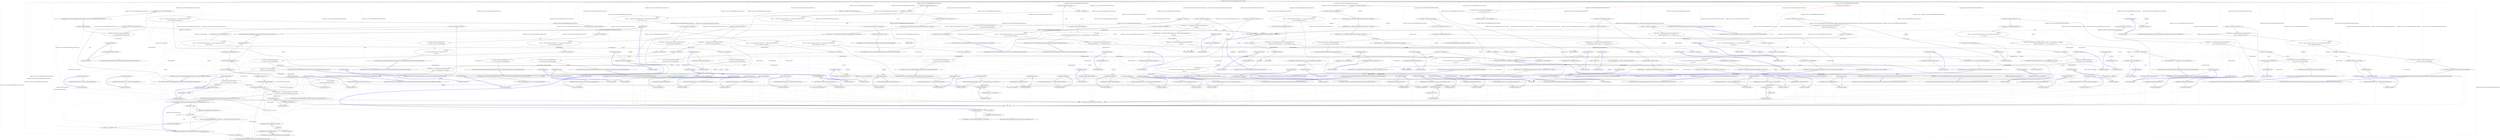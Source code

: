 digraph  {
m0_23 [cluster="Unk.Returns", file="WorkerManager.cs", label="Entry Unk.Returns", span=""];
m0_31 [cluster="Unk.>", color=green, community=0, file="WorkerManager.cs", label="0: Entry Unk.>", span=""];
m0_32 [cluster="Unk.GetFilters", file="WorkerManager.cs", label="Entry Unk.GetFilters", span=""];
m0_8 [cluster="Hangfire.Core.Tests.Server.DefaultJobPerformanceProcessFacts.DefaultJobPerformanceProcessFacts()", file="WorkerManager.cs", label="_filters = new List<object>()", span="33-33"];
m0_45 [cluster="Hangfire.Server.DefaultJobPerformanceProcess.DefaultJobPerformanceProcess(Hangfire.JobActivator)", file="WorkerManager.cs", label="Entry Hangfire.Server.DefaultJobPerformanceProcess.DefaultJobPerformanceProcess(Hangfire.JobActivator)", span="34-34"];
m0_19 [cluster="Hangfire.Server.WorkerManager.Execute(System.Threading.CancellationToken)", file="WorkerManager.cs", label="cancellationToken.WaitHandle.WaitOne()", span="50-50"];
m0_446 [cluster="Mock<T>.cstr", file="WorkerManager.cs", label="Entry Mock<T>.cstr", span=""];
m0_12 [cluster="Hangfire.Server.WorkerManager.Execute(System.Threading.CancellationToken)", file="WorkerManager.cs", label="var i = 1", span="39-39"];
m0_93 [cluster="Hangfire.Core.Tests.Server.DefaultJobPerformanceProcessFacts.Run_ReturnsValueReturnedByJob()", file="WorkerManager.cs", label="Entry Hangfire.Core.Tests.Server.DefaultJobPerformanceProcessFacts.Run_ReturnsValueReturnedByJob()", span="102-102"];
m0_94 [cluster="Hangfire.Core.Tests.Server.DefaultJobPerformanceProcessFacts.Run_ReturnsValueReturnedByJob()", file="WorkerManager.cs", label="var filter = CreateFilter<IServerFilter>()", span="105-105"];
m0_95 [cluster="Hangfire.Core.Tests.Server.DefaultJobPerformanceProcessFacts.Run_ReturnsValueReturnedByJob()", file="WorkerManager.cs", label="var process = CreateProcess()", span="106-106"];
m0_96 [cluster="Hangfire.Core.Tests.Server.DefaultJobPerformanceProcessFacts.Run_ReturnsValueReturnedByJob()", file="WorkerManager.cs", label="_performer\r\n                .Setup(x => x.Perform(It.IsNotNull<JobActivator>(), It.IsNotNull<IJobCancellationToken>()))\r\n                .Returns(''Returned value'')", span="108-110"];
m0_97 [cluster="Hangfire.Core.Tests.Server.DefaultJobPerformanceProcessFacts.Run_ReturnsValueReturnedByJob()", file="WorkerManager.cs", label="var result = process.Run(_context, _performer.Object)", span="113-113"];
m0_98 [cluster="Hangfire.Core.Tests.Server.DefaultJobPerformanceProcessFacts.Run_ReturnsValueReturnedByJob()", file="WorkerManager.cs", label="Assert.Equal(''Returned value'', result)", span="116-116"];
m0_99 [cluster="Hangfire.Core.Tests.Server.DefaultJobPerformanceProcessFacts.Run_ReturnsValueReturnedByJob()", file="WorkerManager.cs", label="Exit Hangfire.Core.Tests.Server.DefaultJobPerformanceProcessFacts.Run_ReturnsValueReturnedByJob()", span="102-102"];
m0_37 [cluster="Hangfire.Core.Tests.Server.DefaultJobPerformanceProcessFacts.Ctor_ThrowsAnException_WhenActivator_IsNull()", file="WorkerManager.cs", label="Hangfire.Server.WorkerManager", span=""];
m0_38 [cluster="Hangfire.Core.Tests.Server.DefaultJobPerformanceProcessFacts.Ctor_ThrowsAnException_WhenActivator_IsNull()", file="WorkerManager.cs", label="var exception = Assert.Throws<ArgumentNullException>(\r\n                () => new DefaultJobPerformanceProcess(null))", span="42-43"];
m0_39 [cluster="Hangfire.Core.Tests.Server.DefaultJobPerformanceProcessFacts.Ctor_ThrowsAnException_WhenActivator_IsNull()", file="WorkerManager.cs", label="Assert.Equal(''activator'', exception.ParamName)", span="45-45"];
m0_40 [cluster="Hangfire.Core.Tests.Server.DefaultJobPerformanceProcessFacts.Ctor_ThrowsAnException_WhenActivator_IsNull()", file="WorkerManager.cs", label="Exit Hangfire.Core.Tests.Server.DefaultJobPerformanceProcessFacts.Ctor_ThrowsAnException_WhenActivator_IsNull()", span="40-40"];
m0_41 [cluster="Unk.Equal", file="WorkerManager.cs", label="Entry Unk.Equal", span=""];
m0_51 [cluster="Hangfire.Core.Tests.Server.DefaultJobPerformanceProcessFacts.CreateProcess()", file="WorkerManager.cs", label="Entry Hangfire.Core.Tests.Server.DefaultJobPerformanceProcessFacts.CreateProcess()", span="483-483"];
m0_439 [cluster="Hangfire.Core.Tests.Server.DefaultJobPerformanceProcessFacts.CreateProcess()", file="WorkerManager.cs", label="return new DefaultJobPerformanceProcess(_activator.Object, _filterProvider.Object);", span="485-485"];
m0_440 [cluster="Hangfire.Core.Tests.Server.DefaultJobPerformanceProcessFacts.CreateProcess()", file="WorkerManager.cs", label="Exit Hangfire.Core.Tests.Server.DefaultJobPerformanceProcessFacts.CreateProcess()", span="483-483"];
m0_161 [cluster="Unk.DoesNotThrow", file="WorkerManager.cs", label="Entry Unk.DoesNotThrow", span=""];
m0_55 [cluster="Unk.Run", file="WorkerManager.cs", label="Entry Unk.Run", span=""];
m0_89 [cluster="Unk.OnPerformed", file="WorkerManager.cs", label="Entry Unk.OnPerformed", span=""];
m0_398 [cluster="Hangfire.Core.Tests.Server.DefaultJobPerformanceProcessFacts.Run_ServerFiltersAreNotInvoked_OnOperationCanceledException()", file="WorkerManager.cs", label="Entry Hangfire.Core.Tests.Server.DefaultJobPerformanceProcessFacts.Run_ServerFiltersAreNotInvoked_OnOperationCanceledException()", span="429-429"];
m0_399 [cluster="Hangfire.Core.Tests.Server.DefaultJobPerformanceProcessFacts.Run_ServerFiltersAreNotInvoked_OnOperationCanceledException()", file="WorkerManager.cs", label="_performer\r\n                .Setup(x => x.Perform(It.IsAny<JobActivator>(), It.IsAny<IJobCancellationToken>()))\r\n                .Throws<OperationCanceledException>()", span="432-434"];
m0_400 [cluster="Hangfire.Core.Tests.Server.DefaultJobPerformanceProcessFacts.Run_ServerFiltersAreNotInvoked_OnOperationCanceledException()", file="WorkerManager.cs", label="var filter = CreateFilter<IServerExceptionFilter>()", span="436-436"];
m0_401 [cluster="Hangfire.Core.Tests.Server.DefaultJobPerformanceProcessFacts.Run_ServerFiltersAreNotInvoked_OnOperationCanceledException()", file="WorkerManager.cs", label="var process = CreateProcess()", span="437-437"];
m0_403 [cluster="Hangfire.Core.Tests.Server.DefaultJobPerformanceProcessFacts.Run_ServerFiltersAreNotInvoked_OnOperationCanceledException()", file="WorkerManager.cs", label="filter.Verify(\r\n                x => x.OnServerException(It.IsAny<ServerExceptionContext>()),\r\n                Times.Never)", span="444-446"];
m0_402 [cluster="Hangfire.Core.Tests.Server.DefaultJobPerformanceProcessFacts.Run_ServerFiltersAreNotInvoked_OnOperationCanceledException()", file="WorkerManager.cs", label="Assert.Throws<OperationCanceledException>(\r\n                () => process.Run(_context, _performer.Object))", span="440-441"];
m0_404 [cluster="Hangfire.Core.Tests.Server.DefaultJobPerformanceProcessFacts.Run_ServerFiltersAreNotInvoked_OnOperationCanceledException()", file="WorkerManager.cs", label="Exit Hangfire.Core.Tests.Server.DefaultJobPerformanceProcessFacts.Run_ServerFiltersAreNotInvoked_OnOperationCanceledException()", span="429-429"];
m0_283 [cluster="System.InvalidOperationException.InvalidOperationException()", file="WorkerManager.cs", label="Entry System.InvalidOperationException.InvalidOperationException()", span="0-0"];
m0_56 [cluster="Hangfire.Core.Tests.Server.DefaultJobPerformanceProcessFacts.Run_ThrowsAnException_WhenPerformPerformerIsNull()", file="WorkerManager.cs", label="Entry Hangfire.Core.Tests.Server.DefaultJobPerformanceProcessFacts.Run_ThrowsAnException_WhenPerformPerformerIsNull()", span="60-60"];
m0_57 [cluster="Hangfire.Core.Tests.Server.DefaultJobPerformanceProcessFacts.Run_ThrowsAnException_WhenPerformPerformerIsNull()", color=red, community=0, file="WorkerManager.cs", label="0: var process = CreateProcess()", span="62-62"];
m0_58 [cluster="Hangfire.Core.Tests.Server.DefaultJobPerformanceProcessFacts.Run_ThrowsAnException_WhenPerformPerformerIsNull()", file="WorkerManager.cs", label="var exception = Assert.Throws<ArgumentNullException>(\r\n                () => process.Run(_context, null))", span="64-65"];
m0_59 [cluster="Hangfire.Core.Tests.Server.DefaultJobPerformanceProcessFacts.Run_ThrowsAnException_WhenPerformPerformerIsNull()", file="WorkerManager.cs", label="Assert.Equal(''performer'', exception.ParamName)", span="67-67"];
m0_60 [cluster="Hangfire.Core.Tests.Server.DefaultJobPerformanceProcessFacts.Run_ThrowsAnException_WhenPerformPerformerIsNull()", file="WorkerManager.cs", label="Exit Hangfire.Core.Tests.Server.DefaultJobPerformanceProcessFacts.Run_ThrowsAnException_WhenPerformPerformerIsNull()", span="60-60"];
m0_10 [cluster="Hangfire.Core.Tests.Server.DefaultJobPerformanceProcessFacts.DefaultJobPerformanceProcessFacts()", file="WorkerManager.cs", label="_filterProvider.Setup(x => x.GetFilters(It.IsNotNull<Job>())).Returns(\r\n                _filters.Select(f => new JobFilter(f, JobFilterScope.Type, null)))", span="35-36"];
m0_15 [cluster="PerformContext.cstr", file="WorkerManager.cs", label="Entry PerformContext.cstr", span=""];
m0_14 [cluster="Hangfire.Common.Job.FromExpression(System.Linq.Expressions.Expression<System.Action>)", file="WorkerManager.cs", label="Entry Hangfire.Common.Job.FromExpression(System.Linq.Expressions.Expression<System.Action>)", span="149-149"];
m0_11 [cluster="Hangfire.Core.Tests.Server.DefaultJobPerformanceProcessFacts.DefaultJobPerformanceProcessFacts()", file="WorkerManager.cs", label="Exit Hangfire.Core.Tests.Server.DefaultJobPerformanceProcessFacts.DefaultJobPerformanceProcessFacts()", span="20-20"];
m0_16 [cluster="Mock<IJobCancellationToken>.cstr", file="WorkerManager.cs", label="Entry Mock<IJobCancellationToken>.cstr", span=""];
m0_13 [cluster="Mock<IStorageConnection>.cstr", file="WorkerManager.cs", label="Entry Mock<IStorageConnection>.cstr", span=""];
m0_17 [cluster="Mock<IJobPerformer>.cstr", file="WorkerManager.cs", label="Entry Mock<IJobPerformer>.cstr", span=""];
m0_18 [cluster="Mock<JobActivator>.cstr", file="WorkerManager.cs", label="Entry Mock<JobActivator>.cstr", span=""];
m0_20 [cluster="Mock<IJobFilterProvider>.cstr", file="WorkerManager.cs", label="Entry Mock<IJobFilterProvider>.cstr", span=""];
m0_192 [cluster="Hangfire.Core.Tests.Server.DefaultJobPerformanceProcessFacts.Run_WrapsFilterCalls_OneIntoAnother()", file="WorkerManager.cs", label="Entry Hangfire.Core.Tests.Server.DefaultJobPerformanceProcessFacts.Run_WrapsFilterCalls_OneIntoAnother()", span="219-219"];
m0_193 [cluster="Hangfire.Core.Tests.Server.DefaultJobPerformanceProcessFacts.Run_WrapsFilterCalls_OneIntoAnother()", file="WorkerManager.cs", label="var outerFilter = CreateFilter<IServerFilter>()", span="222-222"];
m0_194 [cluster="Hangfire.Core.Tests.Server.DefaultJobPerformanceProcessFacts.Run_WrapsFilterCalls_OneIntoAnother()", file="WorkerManager.cs", label="var innerFilter = CreateFilter<IServerFilter>()", span="223-223"];
m0_195 [cluster="Hangfire.Core.Tests.Server.DefaultJobPerformanceProcessFacts.Run_WrapsFilterCalls_OneIntoAnother()", file="WorkerManager.cs", label="outerFilter.Setup(x => x.OnPerforming(It.IsAny<PerformingContext>())).InSequence()", span="225-225"];
m0_198 [cluster="Hangfire.Core.Tests.Server.DefaultJobPerformanceProcessFacts.Run_WrapsFilterCalls_OneIntoAnother()", file="WorkerManager.cs", label="outerFilter.Setup(x => x.OnPerformed(It.IsAny<PerformedContext>())).InSequence()", span="228-228"];
m0_196 [cluster="Hangfire.Core.Tests.Server.DefaultJobPerformanceProcessFacts.Run_WrapsFilterCalls_OneIntoAnother()", file="WorkerManager.cs", label="innerFilter.Setup(x => x.OnPerforming(It.IsAny<PerformingContext>())).InSequence()", span="226-226"];
m0_197 [cluster="Hangfire.Core.Tests.Server.DefaultJobPerformanceProcessFacts.Run_WrapsFilterCalls_OneIntoAnother()", file="WorkerManager.cs", label="innerFilter.Setup(x => x.OnPerformed(It.IsAny<PerformedContext>())).InSequence()", span="227-227"];
m0_199 [cluster="Hangfire.Core.Tests.Server.DefaultJobPerformanceProcessFacts.Run_WrapsFilterCalls_OneIntoAnother()", file="WorkerManager.cs", label="var process = CreateProcess()", span="230-230"];
m0_200 [cluster="Hangfire.Core.Tests.Server.DefaultJobPerformanceProcessFacts.Run_WrapsFilterCalls_OneIntoAnother()", file="WorkerManager.cs", label="process.Run(_context, _performer.Object)", span="233-233"];
m0_201 [cluster="Hangfire.Core.Tests.Server.DefaultJobPerformanceProcessFacts.Run_WrapsFilterCalls_OneIntoAnother()", file="WorkerManager.cs", label="Exit Hangfire.Core.Tests.Server.DefaultJobPerformanceProcessFacts.Run_WrapsFilterCalls_OneIntoAnother()", span="219-219"];
m0_0 [cluster="Hangfire.Server.WorkerManager.WorkerManager(Hangfire.Server.SharedWorkerContext, int)", file="WorkerManager.cs", label="Entry Hangfire.Server.WorkerManager.WorkerManager(Hangfire.Server.SharedWorkerContext, int)", span="27-27"];
m0_1 [cluster="Hangfire.Server.WorkerManager.WorkerManager(Hangfire.Server.SharedWorkerContext, int)", file="WorkerManager.cs", label="sharedContext == null", span="29-29"];
m0_2 [cluster="Hangfire.Server.WorkerManager.WorkerManager(Hangfire.Server.SharedWorkerContext, int)", file="WorkerManager.cs", label="throw new ArgumentNullException(''sharedContext'');", span="29-29"];
m0_5 [cluster="Hangfire.Server.WorkerManager.WorkerManager(Hangfire.Server.SharedWorkerContext, int)", file="WorkerManager.cs", label="_sharedContext = sharedContext", span="32-32"];
m0_3 [cluster="Hangfire.Server.WorkerManager.WorkerManager(Hangfire.Server.SharedWorkerContext, int)", file="WorkerManager.cs", label="workerCount <= 0", span="30-30"];
m0_4 [cluster="Hangfire.Server.WorkerManager.WorkerManager(Hangfire.Server.SharedWorkerContext, int)", file="WorkerManager.cs", label="throw new ArgumentOutOfRangeException(''workerCount'', ''Worker count value must be more than zero.'');", span="30-30"];
m0_6 [cluster="Hangfire.Server.WorkerManager.WorkerManager(Hangfire.Server.SharedWorkerContext, int)", file="WorkerManager.cs", label="_workerCount = workerCount", span="33-33"];
m0_7 [cluster="Hangfire.Server.WorkerManager.WorkerManager(Hangfire.Server.SharedWorkerContext, int)", file="WorkerManager.cs", label="Exit Hangfire.Server.WorkerManager.WorkerManager(Hangfire.Server.SharedWorkerContext, int)", span="27-27"];
m0_9 [cluster="System.ArgumentOutOfRangeException.ArgumentOutOfRangeException(string, string)", file="WorkerManager.cs", label="Entry System.ArgumentOutOfRangeException.ArgumentOutOfRangeException(string, string)", span="0-0"];
m0_131 [cluster="Hangfire.Core.Tests.Server.DefaultJobPerformanceProcessFacts.Run_CallsExceptionFilters_InReverseOrder()", file="WorkerManager.cs", label="Entry Hangfire.Core.Tests.Server.DefaultJobPerformanceProcessFacts.Run_CallsExceptionFilters_InReverseOrder()", span="155-155"];
m0_132 [cluster="Hangfire.Core.Tests.Server.DefaultJobPerformanceProcessFacts.Run_CallsExceptionFilters_InReverseOrder()", file="WorkerManager.cs", label="var filter1 = CreateFilter<IServerExceptionFilter>()", span="158-158"];
m0_133 [cluster="Hangfire.Core.Tests.Server.DefaultJobPerformanceProcessFacts.Run_CallsExceptionFilters_InReverseOrder()", file="WorkerManager.cs", label="var filter2 = CreateFilter<IServerExceptionFilter>()", span="159-159"];
m0_135 [cluster="Hangfire.Core.Tests.Server.DefaultJobPerformanceProcessFacts.Run_CallsExceptionFilters_InReverseOrder()", file="WorkerManager.cs", label="filter1.Setup(x => x.OnServerException(It.IsAny<ServerExceptionContext>())).InSequence()", span="162-162"];
m0_134 [cluster="Hangfire.Core.Tests.Server.DefaultJobPerformanceProcessFacts.Run_CallsExceptionFilters_InReverseOrder()", file="WorkerManager.cs", label="filter2.Setup(x => x.OnServerException(It.IsAny<ServerExceptionContext>())).InSequence()", span="161-161"];
m0_136 [cluster="Hangfire.Core.Tests.Server.DefaultJobPerformanceProcessFacts.Run_CallsExceptionFilters_InReverseOrder()", file="WorkerManager.cs", label="_performer\r\n                .Setup(x => x.Perform(It.IsNotNull<JobActivator>(), It.IsAny<IJobCancellationToken>()))\r\n                .Throws<InvalidOperationException>()", span="164-166"];
m0_137 [cluster="Hangfire.Core.Tests.Server.DefaultJobPerformanceProcessFacts.Run_CallsExceptionFilters_InReverseOrder()", file="WorkerManager.cs", label="var process = CreateProcess()", span="168-168"];
m0_138 [cluster="Hangfire.Core.Tests.Server.DefaultJobPerformanceProcessFacts.Run_CallsExceptionFilters_InReverseOrder()", file="WorkerManager.cs", label="Assert.Throws<InvalidOperationException>(\r\n                () => process.Run(_context, _performer.Object))", span="171-172"];
m0_139 [cluster="Hangfire.Core.Tests.Server.DefaultJobPerformanceProcessFacts.Run_CallsExceptionFilters_InReverseOrder()", file="WorkerManager.cs", label="Exit Hangfire.Core.Tests.Server.DefaultJobPerformanceProcessFacts.Run_CallsExceptionFilters_InReverseOrder()", span="155-155"];
m0_318 [cluster="Hangfire.Core.Tests.Server.DefaultJobPerformanceProcessFacts.Run_DoesNotThrow_HandledExceptions()", file="WorkerManager.cs", label="Entry Hangfire.Core.Tests.Server.DefaultJobPerformanceProcessFacts.Run_DoesNotThrow_HandledExceptions()", span="348-348"];
m0_319 [cluster="Hangfire.Core.Tests.Server.DefaultJobPerformanceProcessFacts.Run_DoesNotThrow_HandledExceptions()", file="WorkerManager.cs", label="var filter = CreateFilter<IServerFilter>()", span="351-351"];
m0_320 [cluster="Hangfire.Core.Tests.Server.DefaultJobPerformanceProcessFacts.Run_DoesNotThrow_HandledExceptions()", file="WorkerManager.cs", label="var exception = new InvalidOperationException()", span="353-353"];
m0_322 [cluster="Hangfire.Core.Tests.Server.DefaultJobPerformanceProcessFacts.Run_DoesNotThrow_HandledExceptions()", file="WorkerManager.cs", label="filter.Setup(x => x.OnPerformed(It.Is<PerformedContext>(context => context.Exception == exception)))\r\n                .Callback((PerformedContext x) => x.ExceptionHandled = true)", span="358-359"];
m0_321 [cluster="Hangfire.Core.Tests.Server.DefaultJobPerformanceProcessFacts.Run_DoesNotThrow_HandledExceptions()", file="WorkerManager.cs", label="_performer\r\n                .Setup(x => x.Perform(It.IsNotNull<JobActivator>(), It.IsAny<IJobCancellationToken>()))\r\n                .Throws(exception)", span="354-356"];
m0_323 [cluster="Hangfire.Core.Tests.Server.DefaultJobPerformanceProcessFacts.Run_DoesNotThrow_HandledExceptions()", file="WorkerManager.cs", label="var process = CreateProcess()", span="361-361"];
m0_324 [cluster="Hangfire.Core.Tests.Server.DefaultJobPerformanceProcessFacts.Run_DoesNotThrow_HandledExceptions()", file="WorkerManager.cs", label="Assert.DoesNotThrow(() => process.Run(_context, _performer.Object))", span="364-364"];
m0_325 [cluster="Hangfire.Core.Tests.Server.DefaultJobPerformanceProcessFacts.Run_DoesNotThrow_HandledExceptions()", file="WorkerManager.cs", label="Exit Hangfire.Core.Tests.Server.DefaultJobPerformanceProcessFacts.Run_DoesNotThrow_HandledExceptions()", span="348-348"];
m0_414 [cluster="Hangfire.Core.Tests.Server.DefaultJobPerformanceProcessFacts.Run_ThrowsOperationCanceledException_OccurredInPreFilterMethods()", file="WorkerManager.cs", label="Entry Hangfire.Core.Tests.Server.DefaultJobPerformanceProcessFacts.Run_ThrowsOperationCanceledException_OccurredInPreFilterMethods()", span="450-450"];
m0_415 [cluster="Hangfire.Core.Tests.Server.DefaultJobPerformanceProcessFacts.Run_ThrowsOperationCanceledException_OccurredInPreFilterMethods()", file="WorkerManager.cs", label="var filter = CreateFilter<IServerFilter>()", span="453-453"];
m0_416 [cluster="Hangfire.Core.Tests.Server.DefaultJobPerformanceProcessFacts.Run_ThrowsOperationCanceledException_OccurredInPreFilterMethods()", file="WorkerManager.cs", label="filter.Setup(x => x.OnPerforming(It.IsAny<PerformingContext>()))\r\n                .Throws<OperationCanceledException>()", span="454-455"];
m0_417 [cluster="Hangfire.Core.Tests.Server.DefaultJobPerformanceProcessFacts.Run_ThrowsOperationCanceledException_OccurredInPreFilterMethods()", file="WorkerManager.cs", label="var process = CreateProcess()", span="457-457"];
m0_418 [cluster="Hangfire.Core.Tests.Server.DefaultJobPerformanceProcessFacts.Run_ThrowsOperationCanceledException_OccurredInPreFilterMethods()", file="WorkerManager.cs", label="Assert.Throws<OperationCanceledException>(\r\n                () => process.Run(_context, _performer.Object))", span="460-461"];
m0_419 [cluster="Hangfire.Core.Tests.Server.DefaultJobPerformanceProcessFacts.Run_ThrowsOperationCanceledException_OccurredInPreFilterMethods()", file="WorkerManager.cs", label="Exit Hangfire.Core.Tests.Server.DefaultJobPerformanceProcessFacts.Run_ThrowsOperationCanceledException_OccurredInPreFilterMethods()", span="450-450"];
m0_82 [cluster="Hangfire.Core.Tests.Server.DefaultJobPerformanceProcessFacts.CreateFilter<T>()", file="WorkerManager.cs", label="Entry Hangfire.Core.Tests.Server.DefaultJobPerformanceProcessFacts.CreateFilter<T>()", span="488-488"];
m0_442 [cluster="Hangfire.Core.Tests.Server.DefaultJobPerformanceProcessFacts.CreateFilter<T>()", file="WorkerManager.cs", label="var filter = new Mock<T>()", span="491-491"];
m0_443 [cluster="Hangfire.Core.Tests.Server.DefaultJobPerformanceProcessFacts.CreateFilter<T>()", file="WorkerManager.cs", label="_filters.Add(filter.Object)", span="492-492"];
m0_444 [cluster="Hangfire.Core.Tests.Server.DefaultJobPerformanceProcessFacts.CreateFilter<T>()", file="WorkerManager.cs", label="return filter;", span="494-494"];
m0_445 [cluster="Hangfire.Core.Tests.Server.DefaultJobPerformanceProcessFacts.CreateFilter<T>()", file="WorkerManager.cs", label="Exit Hangfire.Core.Tests.Server.DefaultJobPerformanceProcessFacts.CreateFilter<T>()", span="488-488"];
m0_426 [cluster="Hangfire.Core.Tests.Server.DefaultJobPerformanceProcessFacts.Run_ThrowsOperationCanceledException_OccurredInPostFilterMethods()", file="WorkerManager.cs", label="Entry Hangfire.Core.Tests.Server.DefaultJobPerformanceProcessFacts.Run_ThrowsOperationCanceledException_OccurredInPostFilterMethods()", span="465-465"];
m0_427 [cluster="Hangfire.Core.Tests.Server.DefaultJobPerformanceProcessFacts.Run_ThrowsOperationCanceledException_OccurredInPostFilterMethods()", file="WorkerManager.cs", label="var filter = CreateFilter<IServerFilter>()", span="468-468"];
m0_428 [cluster="Hangfire.Core.Tests.Server.DefaultJobPerformanceProcessFacts.Run_ThrowsOperationCanceledException_OccurredInPostFilterMethods()", file="WorkerManager.cs", label="filter.Setup(x => x.OnPerformed(It.IsAny<PerformedContext>()))\r\n                .Throws<OperationCanceledException>()", span="469-470"];
m0_429 [cluster="Hangfire.Core.Tests.Server.DefaultJobPerformanceProcessFacts.Run_ThrowsOperationCanceledException_OccurredInPostFilterMethods()", file="WorkerManager.cs", label="var process = CreateProcess()", span="472-472"];
m0_430 [cluster="Hangfire.Core.Tests.Server.DefaultJobPerformanceProcessFacts.Run_ThrowsOperationCanceledException_OccurredInPostFilterMethods()", file="WorkerManager.cs", label="Assert.Throws<OperationCanceledException>(\r\n                () => process.Run(_context, _performer.Object))", span="475-476"];
m0_431 [cluster="Hangfire.Core.Tests.Server.DefaultJobPerformanceProcessFacts.Run_ThrowsOperationCanceledException_OccurredInPostFilterMethods()", file="WorkerManager.cs", label="Exit Hangfire.Core.Tests.Server.DefaultJobPerformanceProcessFacts.Run_ThrowsOperationCanceledException_OccurredInPostFilterMethods()", span="465-465"];
m0_65 [cluster="Hangfire.Core.Tests.Server.DefaultJobPerformanceProcessFacts.Run_CallsPerformStrategy()", file="WorkerManager.cs", label="Entry Hangfire.Core.Tests.Server.DefaultJobPerformanceProcessFacts.Run_CallsPerformStrategy()", span="71-71"];
m0_66 [cluster="Hangfire.Core.Tests.Server.DefaultJobPerformanceProcessFacts.Run_CallsPerformStrategy()", file="WorkerManager.cs", label="var process = CreateProcess()", span="73-73"];
m0_67 [cluster="Hangfire.Core.Tests.Server.DefaultJobPerformanceProcessFacts.Run_CallsPerformStrategy()", file="WorkerManager.cs", label="process.Run(_context, _performer.Object)", span="75-75"];
m0_68 [cluster="Hangfire.Core.Tests.Server.DefaultJobPerformanceProcessFacts.Run_CallsPerformStrategy()", file="WorkerManager.cs", label="_performer.Verify(\r\n                x => x.Perform(It.IsNotNull<JobActivator>(), It.IsNotNull<IJobCancellationToken>()), \r\n                Times.Once)", span="77-79"];
m0_69 [cluster="Hangfire.Core.Tests.Server.DefaultJobPerformanceProcessFacts.Run_CallsPerformStrategy()", file="WorkerManager.cs", label="Exit Hangfire.Core.Tests.Server.DefaultJobPerformanceProcessFacts.Run_CallsPerformStrategy()", span="71-71"];
m0_114 [cluster="Hangfire.Core.Tests.Server.DefaultJobPerformanceProcessFacts.Run_CallsExceptionFilter_OnException()", file="WorkerManager.cs", label="Entry Hangfire.Core.Tests.Server.DefaultJobPerformanceProcessFacts.Run_CallsExceptionFilter_OnException()", span="135-135"];
m0_115 [cluster="Hangfire.Core.Tests.Server.DefaultJobPerformanceProcessFacts.Run_CallsExceptionFilter_OnException()", file="WorkerManager.cs", label="var filter = CreateFilter<IServerExceptionFilter>()", span="138-138"];
m0_116 [cluster="Hangfire.Core.Tests.Server.DefaultJobPerformanceProcessFacts.Run_CallsExceptionFilter_OnException()", file="WorkerManager.cs", label="_performer\r\n                .Setup(x => x.Perform(It.IsNotNull<JobActivator>(), It.IsAny<IJobCancellationToken>()))\r\n                .Throws<InvalidOperationException>()", span="140-142"];
m0_119 [cluster="Hangfire.Core.Tests.Server.DefaultJobPerformanceProcessFacts.Run_CallsExceptionFilter_OnException()", file="WorkerManager.cs", label="filter.Verify(x => x.OnServerException(\r\n                It.IsNotNull<ServerExceptionContext>()))", span="150-151"];
m0_117 [cluster="Hangfire.Core.Tests.Server.DefaultJobPerformanceProcessFacts.Run_CallsExceptionFilter_OnException()", file="WorkerManager.cs", label="var process = CreateProcess()", span="144-144"];
m0_118 [cluster="Hangfire.Core.Tests.Server.DefaultJobPerformanceProcessFacts.Run_CallsExceptionFilter_OnException()", file="WorkerManager.cs", label="Assert.Throws<InvalidOperationException>(\r\n                () => process.Run(_context, _performer.Object))", span="147-148"];
m0_120 [cluster="Hangfire.Core.Tests.Server.DefaultJobPerformanceProcessFacts.Run_CallsExceptionFilter_OnException()", file="WorkerManager.cs", label="Exit Hangfire.Core.Tests.Server.DefaultJobPerformanceProcessFacts.Run_CallsExceptionFilter_OnException()", span="135-135"];
m0_33 [cluster="lambda expression", file="WorkerManager.cs", label="Entry lambda expression", span="36-36"];
m0_174 [cluster="Hangfire.Core.Tests.Server.DefaultJobPerformanceProcessFacts.Run_CallsServerFilters_BeforeAndAfterTheCreationOfAJob()", file="WorkerManager.cs", label="Entry Hangfire.Core.Tests.Server.DefaultJobPerformanceProcessFacts.Run_CallsServerFilters_BeforeAndAfterTheCreationOfAJob()", span="196-196"];
m0_175 [cluster="Hangfire.Core.Tests.Server.DefaultJobPerformanceProcessFacts.Run_CallsServerFilters_BeforeAndAfterTheCreationOfAJob()", file="WorkerManager.cs", label="var filter = CreateFilter<IServerFilter>()", span="199-199"];
m0_176 [cluster="Hangfire.Core.Tests.Server.DefaultJobPerformanceProcessFacts.Run_CallsServerFilters_BeforeAndAfterTheCreationOfAJob()", file="WorkerManager.cs", label="filter.Setup(x => x.OnPerforming(It.IsNotNull<PerformingContext>()))\r\n                .InSequence()", span="201-202"];
m0_178 [cluster="Hangfire.Core.Tests.Server.DefaultJobPerformanceProcessFacts.Run_CallsServerFilters_BeforeAndAfterTheCreationOfAJob()", file="WorkerManager.cs", label="filter.Setup(x => x.OnPerformed(It.IsNotNull<PerformedContext>()))\r\n                .InSequence()", span="207-208"];
m0_177 [cluster="Hangfire.Core.Tests.Server.DefaultJobPerformanceProcessFacts.Run_CallsServerFilters_BeforeAndAfterTheCreationOfAJob()", file="WorkerManager.cs", label="_performer.Setup(x => x.Perform(It.IsNotNull<JobActivator>(), It.IsAny<IJobCancellationToken>()))\r\n                .InSequence()", span="204-205"];
m0_179 [cluster="Hangfire.Core.Tests.Server.DefaultJobPerformanceProcessFacts.Run_CallsServerFilters_BeforeAndAfterTheCreationOfAJob()", file="WorkerManager.cs", label="var process = CreateProcess()", span="210-210"];
m0_180 [cluster="Hangfire.Core.Tests.Server.DefaultJobPerformanceProcessFacts.Run_CallsServerFilters_BeforeAndAfterTheCreationOfAJob()", file="WorkerManager.cs", label="process.Run(_context, _performer.Object)", span="213-213"];
m0_181 [cluster="Hangfire.Core.Tests.Server.DefaultJobPerformanceProcessFacts.Run_CallsServerFilters_BeforeAndAfterTheCreationOfAJob()", file="WorkerManager.cs", label="Exit Hangfire.Core.Tests.Server.DefaultJobPerformanceProcessFacts.Run_CallsServerFilters_BeforeAndAfterTheCreationOfAJob()", span="196-196"];
m0_275 [cluster="Hangfire.Core.Tests.Server.DefaultJobPerformanceProcessFacts.Run_TellsFiltersAboutException_WhenItIsOccured_DuringThePerformanceOfAJob()", file="WorkerManager.cs", label="Entry Hangfire.Core.Tests.Server.DefaultJobPerformanceProcessFacts.Run_TellsFiltersAboutException_WhenItIsOccured_DuringThePerformanceOfAJob()", span="305-305"];
m0_276 [cluster="Hangfire.Core.Tests.Server.DefaultJobPerformanceProcessFacts.Run_TellsFiltersAboutException_WhenItIsOccured_DuringThePerformanceOfAJob()", file="WorkerManager.cs", label="var filter = CreateFilter<IServerFilter>()", span="308-308"];
m0_277 [cluster="Hangfire.Core.Tests.Server.DefaultJobPerformanceProcessFacts.Run_TellsFiltersAboutException_WhenItIsOccured_DuringThePerformanceOfAJob()", file="WorkerManager.cs", label="var exception = new InvalidOperationException()", span="310-310"];
m0_281 [cluster="Hangfire.Core.Tests.Server.DefaultJobPerformanceProcessFacts.Run_TellsFiltersAboutException_WhenItIsOccured_DuringThePerformanceOfAJob()", file="WorkerManager.cs", label="filter.Verify(x => x.OnPerformed(It.Is<PerformedContext>(\r\n                context => context.Exception == exception)))", span="322-323"];
m0_278 [cluster="Hangfire.Core.Tests.Server.DefaultJobPerformanceProcessFacts.Run_TellsFiltersAboutException_WhenItIsOccured_DuringThePerformanceOfAJob()", file="WorkerManager.cs", label="_performer\r\n                .Setup(x => x.Perform(It.IsNotNull<JobActivator>(), It.IsAny<IJobCancellationToken>()))\r\n                .Throws(exception)", span="311-313"];
m0_279 [cluster="Hangfire.Core.Tests.Server.DefaultJobPerformanceProcessFacts.Run_TellsFiltersAboutException_WhenItIsOccured_DuringThePerformanceOfAJob()", file="WorkerManager.cs", label="var process = CreateProcess()", span="315-315"];
m0_280 [cluster="Hangfire.Core.Tests.Server.DefaultJobPerformanceProcessFacts.Run_TellsFiltersAboutException_WhenItIsOccured_DuringThePerformanceOfAJob()", file="WorkerManager.cs", label="Assert.Throws<InvalidOperationException>(\r\n                () => process.Run(_context, _performer.Object))", span="318-319"];
m0_282 [cluster="Hangfire.Core.Tests.Server.DefaultJobPerformanceProcessFacts.Run_TellsFiltersAboutException_WhenItIsOccured_DuringThePerformanceOfAJob()", file="WorkerManager.cs", label="Exit Hangfire.Core.Tests.Server.DefaultJobPerformanceProcessFacts.Run_TellsFiltersAboutException_WhenItIsOccured_DuringThePerformanceOfAJob()", span="305-305"];
m0_130 [cluster="Unk.OnServerException", file="WorkerManager.cs", label="Entry Unk.OnServerException", span=""];
m0_153 [cluster="Hangfire.Core.Tests.Server.DefaultJobPerformanceProcessFacts.Run_EatsException_WhenItWasHandlerByFilter()", file="WorkerManager.cs", label="Entry Hangfire.Core.Tests.Server.DefaultJobPerformanceProcessFacts.Run_EatsException_WhenItWasHandlerByFilter()", span="178-178"];
m0_154 [cluster="Hangfire.Core.Tests.Server.DefaultJobPerformanceProcessFacts.Run_EatsException_WhenItWasHandlerByFilter()", file="WorkerManager.cs", label="_performer\r\n                .Setup(x => x.Perform(It.IsNotNull<JobActivator>(), It.IsAny<IJobCancellationToken>()))\r\n                .Throws<InvalidOperationException>()", span="181-183"];
m0_155 [cluster="Hangfire.Core.Tests.Server.DefaultJobPerformanceProcessFacts.Run_EatsException_WhenItWasHandlerByFilter()", file="WorkerManager.cs", label="var filter = CreateFilter<IServerExceptionFilter>()", span="185-185"];
m0_156 [cluster="Hangfire.Core.Tests.Server.DefaultJobPerformanceProcessFacts.Run_EatsException_WhenItWasHandlerByFilter()", file="WorkerManager.cs", label="filter.Setup(x => x.OnServerException(It.IsAny<ServerExceptionContext>()))\r\n                .Callback((ServerExceptionContext x) => x.ExceptionHandled = true)", span="186-187"];
m0_157 [cluster="Hangfire.Core.Tests.Server.DefaultJobPerformanceProcessFacts.Run_EatsException_WhenItWasHandlerByFilter()", file="WorkerManager.cs", label="var process = CreateProcess()", span="189-189"];
m0_158 [cluster="Hangfire.Core.Tests.Server.DefaultJobPerformanceProcessFacts.Run_EatsException_WhenItWasHandlerByFilter()", file="WorkerManager.cs", label="Assert.DoesNotThrow(() => process.Run(_context, _performer.Object))", span="192-192"];
m0_159 [cluster="Hangfire.Core.Tests.Server.DefaultJobPerformanceProcessFacts.Run_EatsException_WhenItWasHandlerByFilter()", file="WorkerManager.cs", label="Exit Hangfire.Core.Tests.Server.DefaultJobPerformanceProcessFacts.Run_EatsException_WhenItWasHandlerByFilter()", span="178-178"];
m0_441 [cluster="DefaultJobPerformanceProcess.cstr", file="WorkerManager.cs", label="Entry DefaultJobPerformanceProcess.cstr", span=""];
m0_103 [cluster="Hangfire.Core.Tests.Server.DefaultJobPerformanceProcessFacts.Run_DoesNotCatchExceptions()", file="WorkerManager.cs", label="Entry Hangfire.Core.Tests.Server.DefaultJobPerformanceProcessFacts.Run_DoesNotCatchExceptions()", span="120-120"];
m0_104 [cluster="Hangfire.Core.Tests.Server.DefaultJobPerformanceProcessFacts.Run_DoesNotCatchExceptions()", file="WorkerManager.cs", label="_performer\r\n                .Setup(x => x.Perform(It.IsNotNull<JobActivator>(), It.IsAny<IJobCancellationToken>()))\r\n                .Throws<InvalidOperationException>()", span="123-125"];
m0_105 [cluster="Hangfire.Core.Tests.Server.DefaultJobPerformanceProcessFacts.Run_DoesNotCatchExceptions()", file="WorkerManager.cs", label="var process = CreateProcess()", span="127-127"];
m0_106 [cluster="Hangfire.Core.Tests.Server.DefaultJobPerformanceProcessFacts.Run_DoesNotCatchExceptions()", file="WorkerManager.cs", label="Assert.Throws<InvalidOperationException>(\r\n                () => process.Run(_context, _performer.Object))", span="130-131"];
m0_107 [cluster="Hangfire.Core.Tests.Server.DefaultJobPerformanceProcessFacts.Run_DoesNotCatchExceptions()", file="WorkerManager.cs", label="Exit Hangfire.Core.Tests.Server.DefaultJobPerformanceProcessFacts.Run_DoesNotCatchExceptions()", span="120-120"];
m0_75 [cluster="Hangfire.Core.Tests.Server.DefaultJobPerformanceProcessFacts.Run_StoresJobReturnValueInPerformedContext()", file="WorkerManager.cs", label="Entry Hangfire.Core.Tests.Server.DefaultJobPerformanceProcessFacts.Run_StoresJobReturnValueInPerformedContext()", span="83-83"];
m0_76 [cluster="Hangfire.Core.Tests.Server.DefaultJobPerformanceProcessFacts.Run_StoresJobReturnValueInPerformedContext()", file="WorkerManager.cs", label="var filter = CreateFilter<IServerFilter>()", span="86-86"];
m0_77 [cluster="Hangfire.Core.Tests.Server.DefaultJobPerformanceProcessFacts.Run_StoresJobReturnValueInPerformedContext()", file="WorkerManager.cs", label="var process = CreateProcess()", span="87-87"];
m0_80 [cluster="Hangfire.Core.Tests.Server.DefaultJobPerformanceProcessFacts.Run_StoresJobReturnValueInPerformedContext()", file="WorkerManager.cs", label="filter.Verify(\r\n                x => x.OnPerformed(It.Is<PerformedContext>(context => (string)context.Result == ''Returned value'')))", span="97-98"];
m0_78 [cluster="Hangfire.Core.Tests.Server.DefaultJobPerformanceProcessFacts.Run_StoresJobReturnValueInPerformedContext()", file="WorkerManager.cs", label="_performer\r\n                .Setup(x => x.Perform(It.IsNotNull<JobActivator>(), It.IsNotNull<IJobCancellationToken>()))\r\n                .Returns(''Returned value'')", span="89-91"];
m0_79 [cluster="Hangfire.Core.Tests.Server.DefaultJobPerformanceProcessFacts.Run_StoresJobReturnValueInPerformedContext()", file="WorkerManager.cs", label="process.Run(_context, _performer.Object)", span="94-94"];
m0_81 [cluster="Hangfire.Core.Tests.Server.DefaultJobPerformanceProcessFacts.Run_StoresJobReturnValueInPerformedContext()", file="WorkerManager.cs", label="Exit Hangfire.Core.Tests.Server.DefaultJobPerformanceProcessFacts.Run_StoresJobReturnValueInPerformedContext()", span="83-83"];
m0_185 [cluster="Unk.OnPerforming", file="WorkerManager.cs", label="Entry Unk.OnPerforming", span=""];
m0_341 [cluster="Hangfire.Core.Tests.Server.DefaultJobPerformanceProcessFacts.Run_TellsOuterFilter_EvenAboutHandledException()", file="WorkerManager.cs", label="Entry Hangfire.Core.Tests.Server.DefaultJobPerformanceProcessFacts.Run_TellsOuterFilter_EvenAboutHandledException()", span="368-368"];
m0_342 [cluster="Hangfire.Core.Tests.Server.DefaultJobPerformanceProcessFacts.Run_TellsOuterFilter_EvenAboutHandledException()", file="WorkerManager.cs", label="var outerFilter = CreateFilter<IServerFilter>()", span="371-371"];
m0_343 [cluster="Hangfire.Core.Tests.Server.DefaultJobPerformanceProcessFacts.Run_TellsOuterFilter_EvenAboutHandledException()", file="WorkerManager.cs", label="var innerFilter = CreateFilter<IServerFilter>()", span="372-372"];
m0_348 [cluster="Hangfire.Core.Tests.Server.DefaultJobPerformanceProcessFacts.Run_TellsOuterFilter_EvenAboutHandledException()", file="WorkerManager.cs", label="outerFilter.Verify(x => x.OnPerformed(It.Is<PerformedContext>(context => context.Exception != null)))", span="387-387"];
m0_344 [cluster="Hangfire.Core.Tests.Server.DefaultJobPerformanceProcessFacts.Run_TellsOuterFilter_EvenAboutHandledException()", file="WorkerManager.cs", label="_performer\r\n                .Setup(x => x.Perform(It.IsNotNull<JobActivator>(), It.IsAny<IJobCancellationToken>()))\r\n                .Throws<InvalidOperationException>()", span="374-376"];
m0_345 [cluster="Hangfire.Core.Tests.Server.DefaultJobPerformanceProcessFacts.Run_TellsOuterFilter_EvenAboutHandledException()", file="WorkerManager.cs", label="innerFilter.Setup(x => x.OnPerformed(It.IsAny<PerformedContext>()))\r\n                .Callback((PerformedContext x) => x.ExceptionHandled = true)", span="378-379"];
m0_346 [cluster="Hangfire.Core.Tests.Server.DefaultJobPerformanceProcessFacts.Run_TellsOuterFilter_EvenAboutHandledException()", file="WorkerManager.cs", label="var process = CreateProcess()", span="381-381"];
m0_347 [cluster="Hangfire.Core.Tests.Server.DefaultJobPerformanceProcessFacts.Run_TellsOuterFilter_EvenAboutHandledException()", file="WorkerManager.cs", label="Assert.DoesNotThrow(() => process.Run(_context, _performer.Object))", span="384-384"];
m0_349 [cluster="Hangfire.Core.Tests.Server.DefaultJobPerformanceProcessFacts.Run_TellsOuterFilter_EvenAboutHandledException()", file="WorkerManager.cs", label="Exit Hangfire.Core.Tests.Server.DefaultJobPerformanceProcessFacts.Run_TellsOuterFilter_EvenAboutHandledException()", span="368-368"];
m0_34 [cluster="lambda expression", file="WorkerManager.cs", label="new JobFilter(f, JobFilterScope.Type, null)", span="36-36"];
m0_36 [cluster="Hangfire.Common.JobFilter.JobFilter(object, Hangfire.Common.JobFilterScope, int?)", file="WorkerManager.cs", label="Entry Hangfire.Common.JobFilter.JobFilter(object, Hangfire.Common.JobFilterScope, int?)", span="38-38"];
m0_140 [cluster="Unk.InSequence", file="WorkerManager.cs", label="Entry Unk.InSequence", span=""];
m0_447 [cluster="Unk.Add", file="WorkerManager.cs", label="Entry Unk.Add", span=""];
m0_25 [cluster="lambda expression", file="WorkerManager.cs", label="Method()", span="26-26"];
m0_234 [cluster="Hangfire.Core.Tests.Server.DefaultJobPerformanceProcessFacts.Run_TellsOuterFilter_AboutTheCancellationOfCreation()", file="WorkerManager.cs", label="Entry Hangfire.Core.Tests.Server.DefaultJobPerformanceProcessFacts.Run_TellsOuterFilter_AboutTheCancellationOfCreation()", span="261-261"];
m0_235 [cluster="Hangfire.Core.Tests.Server.DefaultJobPerformanceProcessFacts.Run_TellsOuterFilter_AboutTheCancellationOfCreation()", file="WorkerManager.cs", label="var outerFilter = CreateFilter<IServerFilter>()", span="264-264"];
m0_236 [cluster="Hangfire.Core.Tests.Server.DefaultJobPerformanceProcessFacts.Run_TellsOuterFilter_AboutTheCancellationOfCreation()", file="WorkerManager.cs", label="var innerFilter = CreateFilter<IServerFilter>()", span="265-265"];
m0_240 [cluster="Hangfire.Core.Tests.Server.DefaultJobPerformanceProcessFacts.Run_TellsOuterFilter_AboutTheCancellationOfCreation()", file="WorkerManager.cs", label="outerFilter.Verify(x => x.OnPerformed(It.Is<PerformedContext>(context => context.Canceled)))", span="276-276"];
m0_237 [cluster="Hangfire.Core.Tests.Server.DefaultJobPerformanceProcessFacts.Run_TellsOuterFilter_AboutTheCancellationOfCreation()", file="WorkerManager.cs", label="innerFilter.Setup(x => x.OnPerforming(It.IsAny<PerformingContext>()))\r\n                .Callback((PerformingContext context) => context.Canceled = true)", span="267-268"];
m0_238 [cluster="Hangfire.Core.Tests.Server.DefaultJobPerformanceProcessFacts.Run_TellsOuterFilter_AboutTheCancellationOfCreation()", file="WorkerManager.cs", label="var process = CreateProcess()", span="270-270"];
m0_239 [cluster="Hangfire.Core.Tests.Server.DefaultJobPerformanceProcessFacts.Run_TellsOuterFilter_AboutTheCancellationOfCreation()", file="WorkerManager.cs", label="process.Run(_context, _performer.Object)", span="273-273"];
m0_241 [cluster="Hangfire.Core.Tests.Server.DefaultJobPerformanceProcessFacts.Run_TellsOuterFilter_AboutTheCancellationOfCreation()", file="WorkerManager.cs", label="Exit Hangfire.Core.Tests.Server.DefaultJobPerformanceProcessFacts.Run_TellsOuterFilter_AboutTheCancellationOfCreation()", span="261-261"];
m0_21 [cluster="System.Collections.Generic.List<T>.List(int)", file="WorkerManager.cs", label="Entry System.Collections.Generic.List<T>.List(int)", span="0-0"];
m0_27 [cluster="System.Threading.WaitHandle.WaitOne()", file="WorkerManager.cs", label="Entry System.Threading.WaitHandle.WaitOne()", span="0-0"];
m0_438 [cluster="Hangfire.Core.Tests.Server.DefaultJobPerformanceProcessFacts.Method()", file="WorkerManager.cs", label="Exit Hangfire.Core.Tests.Server.DefaultJobPerformanceProcessFacts.Method()", span="479-479"];
m0_284 [cluster="Unk.Throws", file="WorkerManager.cs", label="Entry Unk.Throws", span=""];
m0_74 [cluster="Unk.Perform", file="WorkerManager.cs", label="Entry Unk.Perform", span=""];
m0_46 [cluster="Hangfire.Core.Tests.Server.DefaultJobPerformanceProcessFacts.Run_ThrowsAnException_WhenContextIsNull()", file="WorkerManager.cs", label="Entry Hangfire.Core.Tests.Server.DefaultJobPerformanceProcessFacts.Run_ThrowsAnException_WhenContextIsNull()", span="49-49"];
m0_47 [cluster="Hangfire.Core.Tests.Server.DefaultJobPerformanceProcessFacts.Run_ThrowsAnException_WhenContextIsNull()", file="WorkerManager.cs", label="var process = CreateProcess()", span="51-51"];
m0_48 [cluster="Hangfire.Core.Tests.Server.DefaultJobPerformanceProcessFacts.Run_ThrowsAnException_WhenContextIsNull()", file="WorkerManager.cs", label="var exception = Assert.Throws<ArgumentNullException>(\r\n                () => process.Run(null, _performer.Object))", span="53-54"];
m0_49 [cluster="Hangfire.Core.Tests.Server.DefaultJobPerformanceProcessFacts.Run_ThrowsAnException_WhenContextIsNull()", file="WorkerManager.cs", label="Assert.Equal(''context'', exception.ParamName)", span="56-56"];
m0_50 [cluster="Hangfire.Core.Tests.Server.DefaultJobPerformanceProcessFacts.Run_ThrowsAnException_WhenContextIsNull()", file="WorkerManager.cs", label="Exit Hangfire.Core.Tests.Server.DefaultJobPerformanceProcessFacts.Run_ThrowsAnException_WhenContextIsNull()", span="49-49"];
m0_26 [cluster="lambda expression", file="WorkerManager.cs", label="Exit lambda expression", span="26-26"];
m0_214 [cluster="Hangfire.Core.Tests.Server.DefaultJobPerformanceProcessFacts.Run_DoesNotCallBoth_Perform_And_OnPerforming_WhenFilterCancelsThis()", file="WorkerManager.cs", label="Entry Hangfire.Core.Tests.Server.DefaultJobPerformanceProcessFacts.Run_DoesNotCallBoth_Perform_And_OnPerforming_WhenFilterCancelsThis()", span="239-239"];
m0_215 [cluster="Hangfire.Core.Tests.Server.DefaultJobPerformanceProcessFacts.Run_DoesNotCallBoth_Perform_And_OnPerforming_WhenFilterCancelsThis()", file="WorkerManager.cs", label="var filter = CreateFilter<IServerFilter>()", span="242-242"];
m0_216 [cluster="Hangfire.Core.Tests.Server.DefaultJobPerformanceProcessFacts.Run_DoesNotCallBoth_Perform_And_OnPerforming_WhenFilterCancelsThis()", file="WorkerManager.cs", label="filter.Setup(x => x.OnPerforming(It.IsAny<PerformingContext>()))\r\n                .Callback((PerformingContext x) => x.Canceled = true)", span="244-245"];
m0_220 [cluster="Hangfire.Core.Tests.Server.DefaultJobPerformanceProcessFacts.Run_DoesNotCallBoth_Perform_And_OnPerforming_WhenFilterCancelsThis()", file="WorkerManager.cs", label="filter.Verify(x => x.OnPerformed(It.IsAny<PerformedContext>()), Times.Never)", span="257-257"];
m0_217 [cluster="Hangfire.Core.Tests.Server.DefaultJobPerformanceProcessFacts.Run_DoesNotCallBoth_Perform_And_OnPerforming_WhenFilterCancelsThis()", file="WorkerManager.cs", label="var process = CreateProcess()", span="247-247"];
m0_218 [cluster="Hangfire.Core.Tests.Server.DefaultJobPerformanceProcessFacts.Run_DoesNotCallBoth_Perform_And_OnPerforming_WhenFilterCancelsThis()", file="WorkerManager.cs", label="process.Run(_context, _performer.Object)", span="250-250"];
m0_219 [cluster="Hangfire.Core.Tests.Server.DefaultJobPerformanceProcessFacts.Run_DoesNotCallBoth_Perform_And_OnPerforming_WhenFilterCancelsThis()", file="WorkerManager.cs", label="_performer.Verify(\r\n                x => x.Perform(It.IsAny<JobActivator>(), It.IsAny<IJobCancellationToken>()), \r\n                Times.Never)", span="253-255"];
m0_221 [cluster="Hangfire.Core.Tests.Server.DefaultJobPerformanceProcessFacts.Run_DoesNotCallBoth_Perform_And_OnPerforming_WhenFilterCancelsThis()", file="WorkerManager.cs", label="Exit Hangfire.Core.Tests.Server.DefaultJobPerformanceProcessFacts.Run_DoesNotCallBoth_Perform_And_OnPerforming_WhenFilterCancelsThis()", span="239-239"];
m0_435 [cluster="lambda expression", file="WorkerManager.cs", label="Entry lambda expression", span="476-476"];
m0_24 [cluster="System.Collections.Generic.List<T>.Add(T)", file="WorkerManager.cs", label="Entry System.Collections.Generic.List<T>.Add(T)", span="0-0"];
m0_28 [cluster="lambda expression", file="WorkerManager.cs", label="Entry lambda expression", span="35-35"];
m0_29 [cluster="lambda expression", file="WorkerManager.cs", label="x.GetFilters(It.IsNotNull<Job>())", span="35-35"];
m0_30 [cluster="lambda expression", file="WorkerManager.cs", label="Exit lambda expression", span="35-35"];
m0_35 [cluster="Hangfire.Server.Worker.Worker(Hangfire.Server.WorkerContext)", file="WorkerManager.cs", label="Entry Hangfire.Server.Worker.Worker(Hangfire.Server.WorkerContext)", span="28-28"];
m0_42 [cluster="lambda expression", file="WorkerManager.cs", label="Entry lambda expression", span="43-43"];
m0_43 [cluster="lambda expression", file="WorkerManager.cs", label="new DefaultJobPerformanceProcess(null)", span="43-43"];
m0_44 [cluster="lambda expression", file="WorkerManager.cs", label="Exit lambda expression", span="43-43"];
m0_53 [cluster="lambda expression", file="WorkerManager.cs", label="process.Run(null, _performer.Object)", span="54-54"];
m0_52 [cluster="lambda expression", file="WorkerManager.cs", label="Entry lambda expression", span="54-54"];
m0_54 [cluster="lambda expression", file="WorkerManager.cs", label="Exit lambda expression", span="54-54"];
m0_62 [cluster="lambda expression", file="WorkerManager.cs", label="process.Run(_context, null)", span="65-65"];
m0_61 [cluster="lambda expression", file="WorkerManager.cs", label="Entry lambda expression", span="65-65"];
m0_63 [cluster="lambda expression", file="WorkerManager.cs", label="Exit lambda expression", span="65-65"];
m0_71 [cluster="lambda expression", file="WorkerManager.cs", label="Entry lambda expression", span="78-78"];
m0_72 [cluster="lambda expression", file="WorkerManager.cs", label="x.Perform(It.IsNotNull<JobActivator>(), It.IsNotNull<IJobCancellationToken>())", span="78-78"];
m0_73 [cluster="lambda expression", file="WorkerManager.cs", label="Exit lambda expression", span="78-78"];
m0_83 [cluster="lambda expression", file="WorkerManager.cs", label="Entry lambda expression", span="90-90"];
m0_86 [cluster="lambda expression", file="WorkerManager.cs", label="Entry lambda expression", span="98-98"];
m0_84 [cluster="lambda expression", file="WorkerManager.cs", label="x.Perform(It.IsNotNull<JobActivator>(), It.IsNotNull<IJobCancellationToken>())", span="90-90"];
m0_85 [cluster="lambda expression", file="WorkerManager.cs", label="Exit lambda expression", span="90-90"];
m0_87 [cluster="lambda expression", file="WorkerManager.cs", label="x.OnPerformed(It.Is<PerformedContext>(context => (string)context.Result == ''Returned value''))", span="98-98"];
m0_88 [cluster="lambda expression", file="WorkerManager.cs", label="Exit lambda expression", span="98-98"];
m0_90 [cluster="lambda expression", file="WorkerManager.cs", label="Entry lambda expression", span="98-98"];
m0_91 [cluster="lambda expression", file="WorkerManager.cs", label="(string)context.Result == ''Returned value''", span="98-98"];
m0_92 [cluster="lambda expression", file="WorkerManager.cs", label="Exit lambda expression", span="98-98"];
m0_100 [cluster="lambda expression", file="WorkerManager.cs", label="Entry lambda expression", span="109-109"];
m0_101 [cluster="lambda expression", file="WorkerManager.cs", label="x.Perform(It.IsNotNull<JobActivator>(), It.IsNotNull<IJobCancellationToken>())", span="109-109"];
m0_102 [cluster="lambda expression", file="WorkerManager.cs", label="Exit lambda expression", span="109-109"];
m0_108 [cluster="lambda expression", file="WorkerManager.cs", label="Entry lambda expression", span="124-124"];
m0_112 [cluster="lambda expression", file="WorkerManager.cs", label="process.Run(_context, _performer.Object)", span="131-131"];
m0_111 [cluster="lambda expression", file="WorkerManager.cs", label="Entry lambda expression", span="131-131"];
m0_109 [cluster="lambda expression", file="WorkerManager.cs", label="x.Perform(It.IsNotNull<JobActivator>(), It.IsAny<IJobCancellationToken>())", span="124-124"];
m0_110 [cluster="lambda expression", file="WorkerManager.cs", label="Exit lambda expression", span="124-124"];
m0_113 [cluster="lambda expression", file="WorkerManager.cs", label="Exit lambda expression", span="131-131"];
m0_121 [cluster="lambda expression", file="WorkerManager.cs", label="Entry lambda expression", span="141-141"];
m0_125 [cluster="lambda expression", file="WorkerManager.cs", label="process.Run(_context, _performer.Object)", span="148-148"];
m0_124 [cluster="lambda expression", file="WorkerManager.cs", label="Entry lambda expression", span="148-148"];
m0_127 [cluster="lambda expression", file="WorkerManager.cs", label="Entry lambda expression", span="150-151"];
m0_122 [cluster="lambda expression", file="WorkerManager.cs", label="x.Perform(It.IsNotNull<JobActivator>(), It.IsAny<IJobCancellationToken>())", span="141-141"];
m0_123 [cluster="lambda expression", file="WorkerManager.cs", label="Exit lambda expression", span="141-141"];
m0_126 [cluster="lambda expression", file="WorkerManager.cs", label="Exit lambda expression", span="148-148"];
m0_128 [cluster="lambda expression", file="WorkerManager.cs", label="x.OnServerException(\r\n                It.IsNotNull<ServerExceptionContext>())", span="150-151"];
m0_129 [cluster="lambda expression", file="WorkerManager.cs", label="Exit lambda expression", span="150-151"];
m0_141 [cluster="lambda expression", file="WorkerManager.cs", label="Entry lambda expression", span="161-161"];
m0_144 [cluster="lambda expression", file="WorkerManager.cs", label="Entry lambda expression", span="162-162"];
m0_147 [cluster="lambda expression", file="WorkerManager.cs", label="Entry lambda expression", span="165-165"];
m0_151 [cluster="lambda expression", file="WorkerManager.cs", label="process.Run(_context, _performer.Object)", span="172-172"];
m0_150 [cluster="lambda expression", file="WorkerManager.cs", label="Entry lambda expression", span="172-172"];
m0_142 [cluster="lambda expression", file="WorkerManager.cs", label="x.OnServerException(It.IsAny<ServerExceptionContext>())", span="161-161"];
m0_143 [cluster="lambda expression", file="WorkerManager.cs", label="Exit lambda expression", span="161-161"];
m0_145 [cluster="lambda expression", file="WorkerManager.cs", label="x.OnServerException(It.IsAny<ServerExceptionContext>())", span="162-162"];
m0_146 [cluster="lambda expression", file="WorkerManager.cs", label="Exit lambda expression", span="162-162"];
m0_148 [cluster="lambda expression", file="WorkerManager.cs", label="x.Perform(It.IsNotNull<JobActivator>(), It.IsAny<IJobCancellationToken>())", span="165-165"];
m0_149 [cluster="lambda expression", file="WorkerManager.cs", label="Exit lambda expression", span="165-165"];
m0_152 [cluster="lambda expression", file="WorkerManager.cs", label="Exit lambda expression", span="172-172"];
m0_162 [cluster="lambda expression", file="WorkerManager.cs", label="Entry lambda expression", span="182-182"];
m0_165 [cluster="lambda expression", file="WorkerManager.cs", label="Entry lambda expression", span="186-186"];
m0_168 [cluster="lambda expression", file="WorkerManager.cs", label="Entry lambda expression", span="187-187"];
m0_172 [cluster="lambda expression", file="WorkerManager.cs", label="process.Run(_context, _performer.Object)", span="192-192"];
m0_171 [cluster="lambda expression", file="WorkerManager.cs", label="Entry lambda expression", span="192-192"];
m0_163 [cluster="lambda expression", file="WorkerManager.cs", label="x.Perform(It.IsNotNull<JobActivator>(), It.IsAny<IJobCancellationToken>())", span="182-182"];
m0_164 [cluster="lambda expression", file="WorkerManager.cs", label="Exit lambda expression", span="182-182"];
m0_166 [cluster="lambda expression", file="WorkerManager.cs", label="x.OnServerException(It.IsAny<ServerExceptionContext>())", span="186-186"];
m0_167 [cluster="lambda expression", file="WorkerManager.cs", label="Exit lambda expression", span="186-186"];
m0_169 [cluster="lambda expression", file="WorkerManager.cs", label="x.ExceptionHandled = true", span="187-187"];
m0_170 [cluster="lambda expression", file="WorkerManager.cs", label="Exit lambda expression", span="187-187"];
m0_173 [cluster="lambda expression", file="WorkerManager.cs", label="Exit lambda expression", span="192-192"];
m0_182 [cluster="lambda expression", file="WorkerManager.cs", label="Entry lambda expression", span="201-201"];
m0_186 [cluster="lambda expression", file="WorkerManager.cs", label="Entry lambda expression", span="204-204"];
m0_189 [cluster="lambda expression", file="WorkerManager.cs", label="Entry lambda expression", span="207-207"];
m0_183 [cluster="lambda expression", file="WorkerManager.cs", label="x.OnPerforming(It.IsNotNull<PerformingContext>())", span="201-201"];
m0_184 [cluster="lambda expression", file="WorkerManager.cs", label="Exit lambda expression", span="201-201"];
m0_187 [cluster="lambda expression", file="WorkerManager.cs", label="x.Perform(It.IsNotNull<JobActivator>(), It.IsAny<IJobCancellationToken>())", span="204-204"];
m0_188 [cluster="lambda expression", file="WorkerManager.cs", label="Exit lambda expression", span="204-204"];
m0_190 [cluster="lambda expression", file="WorkerManager.cs", label="x.OnPerformed(It.IsNotNull<PerformedContext>())", span="207-207"];
m0_191 [cluster="lambda expression", file="WorkerManager.cs", label="Exit lambda expression", span="207-207"];
m0_202 [cluster="lambda expression", file="WorkerManager.cs", label="Entry lambda expression", span="225-225"];
m0_205 [cluster="lambda expression", file="WorkerManager.cs", label="Entry lambda expression", span="226-226"];
m0_208 [cluster="lambda expression", file="WorkerManager.cs", label="Entry lambda expression", span="227-227"];
m0_211 [cluster="lambda expression", file="WorkerManager.cs", label="Entry lambda expression", span="228-228"];
m0_203 [cluster="lambda expression", file="WorkerManager.cs", label="x.OnPerforming(It.IsAny<PerformingContext>())", span="225-225"];
m0_204 [cluster="lambda expression", file="WorkerManager.cs", label="Exit lambda expression", span="225-225"];
m0_206 [cluster="lambda expression", file="WorkerManager.cs", label="x.OnPerforming(It.IsAny<PerformingContext>())", span="226-226"];
m0_207 [cluster="lambda expression", file="WorkerManager.cs", label="Exit lambda expression", span="226-226"];
m0_209 [cluster="lambda expression", file="WorkerManager.cs", label="x.OnPerformed(It.IsAny<PerformedContext>())", span="227-227"];
m0_210 [cluster="lambda expression", file="WorkerManager.cs", label="Exit lambda expression", span="227-227"];
m0_212 [cluster="lambda expression", file="WorkerManager.cs", label="x.OnPerformed(It.IsAny<PerformedContext>())", span="228-228"];
m0_213 [cluster="lambda expression", file="WorkerManager.cs", label="Exit lambda expression", span="228-228"];
m0_222 [cluster="lambda expression", file="WorkerManager.cs", label="Entry lambda expression", span="244-244"];
m0_225 [cluster="lambda expression", file="WorkerManager.cs", label="Entry lambda expression", span="245-245"];
m0_228 [cluster="lambda expression", file="WorkerManager.cs", label="Entry lambda expression", span="254-254"];
m0_231 [cluster="lambda expression", file="WorkerManager.cs", label="Entry lambda expression", span="257-257"];
m0_223 [cluster="lambda expression", file="WorkerManager.cs", label="x.OnPerforming(It.IsAny<PerformingContext>())", span="244-244"];
m0_224 [cluster="lambda expression", file="WorkerManager.cs", label="Exit lambda expression", span="244-244"];
m0_226 [cluster="lambda expression", file="WorkerManager.cs", label="x.Canceled = true", span="245-245"];
m0_227 [cluster="lambda expression", file="WorkerManager.cs", label="Exit lambda expression", span="245-245"];
m0_229 [cluster="lambda expression", file="WorkerManager.cs", label="x.Perform(It.IsAny<JobActivator>(), It.IsAny<IJobCancellationToken>())", span="254-254"];
m0_230 [cluster="lambda expression", file="WorkerManager.cs", label="Exit lambda expression", span="254-254"];
m0_232 [cluster="lambda expression", file="WorkerManager.cs", label="x.OnPerformed(It.IsAny<PerformedContext>())", span="257-257"];
m0_233 [cluster="lambda expression", file="WorkerManager.cs", label="Exit lambda expression", span="257-257"];
m0_242 [cluster="lambda expression", file="WorkerManager.cs", label="Entry lambda expression", span="267-267"];
m0_245 [cluster="lambda expression", file="WorkerManager.cs", label="Entry lambda expression", span="268-268"];
m0_248 [cluster="lambda expression", file="WorkerManager.cs", label="Entry lambda expression", span="276-276"];
m0_243 [cluster="lambda expression", file="WorkerManager.cs", label="x.OnPerforming(It.IsAny<PerformingContext>())", span="267-267"];
m0_244 [cluster="lambda expression", file="WorkerManager.cs", label="Exit lambda expression", span="267-267"];
m0_246 [cluster="lambda expression", file="WorkerManager.cs", label="context.Canceled = true", span="268-268"];
m0_247 [cluster="lambda expression", file="WorkerManager.cs", label="Exit lambda expression", span="268-268"];
m0_249 [cluster="lambda expression", file="WorkerManager.cs", label="x.OnPerformed(It.Is<PerformedContext>(context => context.Canceled))", span="276-276"];
m0_250 [cluster="lambda expression", file="WorkerManager.cs", label="Exit lambda expression", span="276-276"];
m0_251 [cluster="lambda expression", file="WorkerManager.cs", label="Entry lambda expression", span="276-276"];
m0_252 [cluster="lambda expression", file="WorkerManager.cs", label="context.Canceled", span="276-276"];
m0_253 [cluster="lambda expression", file="WorkerManager.cs", label="Exit lambda expression", span="276-276"];
m0_263 [cluster="lambda expression", file="WorkerManager.cs", label="Entry lambda expression", span="285-285"];
m0_267 [cluster="lambda expression", file="WorkerManager.cs", label="process.Run(_context, _performer.Object)", span="292-292"];
m0_266 [cluster="lambda expression", file="WorkerManager.cs", label="Entry lambda expression", span="292-292"];
m0_269 [cluster="lambda expression", file="WorkerManager.cs", label="Entry lambda expression", span="298-298"];
m0_272 [cluster="lambda expression", file="WorkerManager.cs", label="Entry lambda expression", span="301-301"];
m0_264 [cluster="lambda expression", file="WorkerManager.cs", label="x.OnPerforming(It.IsAny<PerformingContext>())", span="285-285"];
m0_265 [cluster="lambda expression", file="WorkerManager.cs", label="Exit lambda expression", span="285-285"];
m0_268 [cluster="lambda expression", file="WorkerManager.cs", label="Exit lambda expression", span="292-292"];
m0_270 [cluster="lambda expression", file="WorkerManager.cs", label="x.Perform(It.IsAny<JobActivator>(), It.IsAny<IJobCancellationToken>())", span="298-298"];
m0_271 [cluster="lambda expression", file="WorkerManager.cs", label="Exit lambda expression", span="298-298"];
m0_273 [cluster="lambda expression", file="WorkerManager.cs", label="x.OnPerformed(It.IsAny<PerformedContext>())", span="301-301"];
m0_274 [cluster="lambda expression", file="WorkerManager.cs", label="Exit lambda expression", span="301-301"];
m0_292 [cluster="lambda expression", file="WorkerManager.cs", label="x.OnPerformed(It.Is<PerformedContext>(\r\n                context => context.Exception == exception))", span="322-323"];
m0_295 [cluster="lambda expression", file="WorkerManager.cs", label="context.Exception == exception", span="323-323"];
m0_285 [cluster="lambda expression", file="WorkerManager.cs", label="Entry lambda expression", span="312-312"];
m0_289 [cluster="lambda expression", file="WorkerManager.cs", label="process.Run(_context, _performer.Object)", span="319-319"];
m0_288 [cluster="lambda expression", file="WorkerManager.cs", label="Entry lambda expression", span="319-319"];
m0_291 [cluster="lambda expression", file="WorkerManager.cs", label="Entry lambda expression", span="322-323"];
m0_286 [cluster="lambda expression", file="WorkerManager.cs", label="x.Perform(It.IsNotNull<JobActivator>(), It.IsAny<IJobCancellationToken>())", span="312-312"];
m0_287 [cluster="lambda expression", file="WorkerManager.cs", label="Exit lambda expression", span="312-312"];
m0_290 [cluster="lambda expression", file="WorkerManager.cs", label="Exit lambda expression", span="319-319"];
m0_293 [cluster="lambda expression", file="WorkerManager.cs", label="Exit lambda expression", span="322-323"];
m0_294 [cluster="lambda expression", file="WorkerManager.cs", label="Entry lambda expression", span="323-323"];
m0_296 [cluster="lambda expression", file="WorkerManager.cs", label="Exit lambda expression", span="323-323"];
m0_313 [cluster="lambda expression", file="WorkerManager.cs", label="x.OnPerformed(It.Is<PerformedContext>(context => context.Exception == exception))", span="344-344"];
m0_316 [cluster="lambda expression", file="WorkerManager.cs", label="context.Exception == exception", span="344-344"];
m0_306 [cluster="lambda expression", file="WorkerManager.cs", label="Entry lambda expression", span="335-335"];
m0_310 [cluster="lambda expression", file="WorkerManager.cs", label="process.Run(_context, _performer.Object)", span="342-342"];
m0_309 [cluster="lambda expression", file="WorkerManager.cs", label="Entry lambda expression", span="342-342"];
m0_312 [cluster="lambda expression", file="WorkerManager.cs", label="Entry lambda expression", span="344-344"];
m0_307 [cluster="lambda expression", file="WorkerManager.cs", label="x.Perform(It.IsNotNull<JobActivator>(), It.IsAny<IJobCancellationToken>())", span="335-335"];
m0_308 [cluster="lambda expression", file="WorkerManager.cs", label="Exit lambda expression", span="335-335"];
m0_311 [cluster="lambda expression", file="WorkerManager.cs", label="Exit lambda expression", span="342-342"];
m0_314 [cluster="lambda expression", file="WorkerManager.cs", label="Exit lambda expression", span="344-344"];
m0_315 [cluster="lambda expression", file="WorkerManager.cs", label="Entry lambda expression", span="344-344"];
m0_317 [cluster="lambda expression", file="WorkerManager.cs", label="Exit lambda expression", span="344-344"];
m0_330 [cluster="lambda expression", file="WorkerManager.cs", label="x.OnPerformed(It.Is<PerformedContext>(context => context.Exception == exception))", span="358-358"];
m0_333 [cluster="lambda expression", file="WorkerManager.cs", label="context.Exception == exception", span="358-358"];
m0_326 [cluster="lambda expression", file="WorkerManager.cs", label="Entry lambda expression", span="355-355"];
m0_329 [cluster="lambda expression", file="WorkerManager.cs", label="Entry lambda expression", span="358-358"];
m0_335 [cluster="lambda expression", file="WorkerManager.cs", label="Entry lambda expression", span="359-359"];
m0_339 [cluster="lambda expression", file="WorkerManager.cs", label="process.Run(_context, _performer.Object)", span="364-364"];
m0_338 [cluster="lambda expression", file="WorkerManager.cs", label="Entry lambda expression", span="364-364"];
m0_327 [cluster="lambda expression", file="WorkerManager.cs", label="x.Perform(It.IsNotNull<JobActivator>(), It.IsAny<IJobCancellationToken>())", span="355-355"];
m0_328 [cluster="lambda expression", file="WorkerManager.cs", label="Exit lambda expression", span="355-355"];
m0_331 [cluster="lambda expression", file="WorkerManager.cs", label="Exit lambda expression", span="358-358"];
m0_332 [cluster="lambda expression", file="WorkerManager.cs", label="Entry lambda expression", span="358-358"];
m0_334 [cluster="lambda expression", file="WorkerManager.cs", label="Exit lambda expression", span="358-358"];
m0_336 [cluster="lambda expression", file="WorkerManager.cs", label="x.ExceptionHandled = true", span="359-359"];
m0_337 [cluster="lambda expression", file="WorkerManager.cs", label="Exit lambda expression", span="359-359"];
m0_340 [cluster="lambda expression", file="WorkerManager.cs", label="Exit lambda expression", span="364-364"];
m0_350 [cluster="lambda expression", file="WorkerManager.cs", label="Entry lambda expression", span="375-375"];
m0_353 [cluster="lambda expression", file="WorkerManager.cs", label="Entry lambda expression", span="378-378"];
m0_356 [cluster="lambda expression", file="WorkerManager.cs", label="Entry lambda expression", span="379-379"];
m0_360 [cluster="lambda expression", file="WorkerManager.cs", label="process.Run(_context, _performer.Object)", span="384-384"];
m0_359 [cluster="lambda expression", file="WorkerManager.cs", label="Entry lambda expression", span="384-384"];
m0_362 [cluster="lambda expression", file="WorkerManager.cs", label="Entry lambda expression", span="387-387"];
m0_351 [cluster="lambda expression", file="WorkerManager.cs", label="x.Perform(It.IsNotNull<JobActivator>(), It.IsAny<IJobCancellationToken>())", span="375-375"];
m0_352 [cluster="lambda expression", file="WorkerManager.cs", label="Exit lambda expression", span="375-375"];
m0_354 [cluster="lambda expression", file="WorkerManager.cs", label="x.OnPerformed(It.IsAny<PerformedContext>())", span="378-378"];
m0_355 [cluster="lambda expression", file="WorkerManager.cs", label="Exit lambda expression", span="378-378"];
m0_357 [cluster="lambda expression", file="WorkerManager.cs", label="x.ExceptionHandled = true", span="379-379"];
m0_358 [cluster="lambda expression", file="WorkerManager.cs", label="Exit lambda expression", span="379-379"];
m0_361 [cluster="lambda expression", file="WorkerManager.cs", label="Exit lambda expression", span="384-384"];
m0_363 [cluster="lambda expression", file="WorkerManager.cs", label="x.OnPerformed(It.Is<PerformedContext>(context => context.Exception != null))", span="387-387"];
m0_364 [cluster="lambda expression", file="WorkerManager.cs", label="Exit lambda expression", span="387-387"];
m0_365 [cluster="lambda expression", file="WorkerManager.cs", label="Entry lambda expression", span="387-387"];
m0_366 [cluster="lambda expression", file="WorkerManager.cs", label="context.Exception != null", span="387-387"];
m0_367 [cluster="lambda expression", file="WorkerManager.cs", label="Exit lambda expression", span="387-387"];
m0_375 [cluster="lambda expression", file="WorkerManager.cs", label="Entry lambda expression", span="395-395"];
m0_379 [cluster="lambda expression", file="WorkerManager.cs", label="process.Run(_context, _performer.Object)", span="402-402"];
m0_378 [cluster="lambda expression", file="WorkerManager.cs", label="Entry lambda expression", span="401-402"];
m0_376 [cluster="lambda expression", file="WorkerManager.cs", label="x.OnPerformed(It.IsAny<PerformedContext>())", span="395-395"];
m0_377 [cluster="lambda expression", file="WorkerManager.cs", label="Exit lambda expression", span="395-395"];
m0_380 [cluster="lambda expression", file="WorkerManager.cs", label="Exit lambda expression", span="401-402"];
m0_389 [cluster="lambda expression", file="WorkerManager.cs", label="Entry lambda expression", span="412-412"];
m0_392 [cluster="lambda expression", file="WorkerManager.cs", label="Entry lambda expression", span="416-416"];
m0_396 [cluster="lambda expression", file="WorkerManager.cs", label="process.Run(_context, _performer.Object)", span="423-423"];
m0_395 [cluster="lambda expression", file="WorkerManager.cs", label="Entry lambda expression", span="422-423"];
m0_390 [cluster="lambda expression", file="WorkerManager.cs", label="x.OnPerformed(It.IsAny<PerformedContext>())", span="412-412"];
m0_391 [cluster="lambda expression", file="WorkerManager.cs", label="Exit lambda expression", span="412-412"];
m0_393 [cluster="lambda expression", file="WorkerManager.cs", label="x.Perform(It.IsNotNull<JobActivator>(), It.IsAny<IJobCancellationToken>())", span="416-416"];
m0_394 [cluster="lambda expression", file="WorkerManager.cs", label="Exit lambda expression", span="416-416"];
m0_397 [cluster="lambda expression", file="WorkerManager.cs", label="Exit lambda expression", span="422-423"];
m0_405 [cluster="lambda expression", file="WorkerManager.cs", label="Entry lambda expression", span="433-433"];
m0_409 [cluster="lambda expression", file="WorkerManager.cs", label="process.Run(_context, _performer.Object)", span="441-441"];
m0_408 [cluster="lambda expression", file="WorkerManager.cs", label="Entry lambda expression", span="441-441"];
m0_411 [cluster="lambda expression", file="WorkerManager.cs", label="Entry lambda expression", span="445-445"];
m0_406 [cluster="lambda expression", file="WorkerManager.cs", label="x.Perform(It.IsAny<JobActivator>(), It.IsAny<IJobCancellationToken>())", span="433-433"];
m0_407 [cluster="lambda expression", file="WorkerManager.cs", label="Exit lambda expression", span="433-433"];
m0_410 [cluster="lambda expression", file="WorkerManager.cs", label="Exit lambda expression", span="441-441"];
m0_412 [cluster="lambda expression", file="WorkerManager.cs", label="x.OnServerException(It.IsAny<ServerExceptionContext>())", span="445-445"];
m0_413 [cluster="lambda expression", file="WorkerManager.cs", label="Exit lambda expression", span="445-445"];
m0_420 [cluster="lambda expression", file="WorkerManager.cs", label="Entry lambda expression", span="454-454"];
m0_424 [cluster="lambda expression", file="WorkerManager.cs", label="process.Run(_context, _performer.Object)", span="461-461"];
m0_423 [cluster="lambda expression", file="WorkerManager.cs", label="Entry lambda expression", span="461-461"];
m0_421 [cluster="lambda expression", file="WorkerManager.cs", label="x.OnPerforming(It.IsAny<PerformingContext>())", span="454-454"];
m0_422 [cluster="lambda expression", file="WorkerManager.cs", label="Exit lambda expression", span="454-454"];
m0_425 [cluster="lambda expression", file="WorkerManager.cs", label="Exit lambda expression", span="461-461"];
m0_432 [cluster="lambda expression", file="WorkerManager.cs", label="Entry lambda expression", span="469-469"];
m0_436 [cluster="lambda expression", file="WorkerManager.cs", label="process.Run(_context, _performer.Object)", span="476-476"];
m0_433 [cluster="lambda expression", file="WorkerManager.cs", label="x.OnPerformed(It.IsAny<PerformedContext>())", span="469-469"];
m0_434 [cluster="lambda expression", file="WorkerManager.cs", label="Exit lambda expression", span="469-469"];
m0_437 [cluster="lambda expression", file="WorkerManager.cs", label="Exit lambda expression", span="476-476"];
m0_22 [cluster="Hangfire.Server.WorkerContext.WorkerContext(Hangfire.Server.SharedWorkerContext, int)", file="WorkerManager.cs", label="Entry Hangfire.Server.WorkerContext.WorkerContext(Hangfire.Server.SharedWorkerContext, int)", span="27-27"];
m0_70 [cluster="Unk.Verify", file="WorkerManager.cs", label="Entry Unk.Verify", span=""];
m0_368 [cluster="Hangfire.Core.Tests.Server.DefaultJobPerformanceProcessFacts.Run_WrapsOnPerformedException_IntoJobPerformanceException()", file="WorkerManager.cs", label="Entry Hangfire.Core.Tests.Server.DefaultJobPerformanceProcessFacts.Run_WrapsOnPerformedException_IntoJobPerformanceException()", span="391-391"];
m0_369 [cluster="Hangfire.Core.Tests.Server.DefaultJobPerformanceProcessFacts.Run_WrapsOnPerformedException_IntoJobPerformanceException()", file="WorkerManager.cs", label="var filter = CreateFilter<IServerFilter>()", span="394-394"];
m0_370 [cluster="Hangfire.Core.Tests.Server.DefaultJobPerformanceProcessFacts.Run_WrapsOnPerformedException_IntoJobPerformanceException()", file="WorkerManager.cs", label="filter.Setup(x => x.OnPerformed(It.IsAny<PerformedContext>()))\r\n                .Throws<InvalidOperationException>()", span="395-396"];
m0_371 [cluster="Hangfire.Core.Tests.Server.DefaultJobPerformanceProcessFacts.Run_WrapsOnPerformedException_IntoJobPerformanceException()", file="WorkerManager.cs", label="var process = CreateProcess()", span="398-398"];
m0_372 [cluster="Hangfire.Core.Tests.Server.DefaultJobPerformanceProcessFacts.Run_WrapsOnPerformedException_IntoJobPerformanceException()", file="WorkerManager.cs", label="var exception = Assert.Throws<JobPerformanceException>(() => \r\n                process.Run(_context, _performer.Object))", span="401-402"];
m0_373 [cluster="Hangfire.Core.Tests.Server.DefaultJobPerformanceProcessFacts.Run_WrapsOnPerformedException_IntoJobPerformanceException()", file="WorkerManager.cs", label="Assert.IsType<InvalidOperationException>(exception.InnerException)", span="404-404"];
m0_374 [cluster="Hangfire.Core.Tests.Server.DefaultJobPerformanceProcessFacts.Run_WrapsOnPerformedException_IntoJobPerformanceException()", file="WorkerManager.cs", label="Exit Hangfire.Core.Tests.Server.DefaultJobPerformanceProcessFacts.Run_WrapsOnPerformedException_IntoJobPerformanceException()", span="391-391"];
m0_381 [cluster="Hangfire.Core.Tests.Server.DefaultJobPerformanceProcessFacts.Run_WrapsOnPerformedException_OccuredAfterAnotherException_IntoJobPerformanceException()", file="WorkerManager.cs", label="Entry Hangfire.Core.Tests.Server.DefaultJobPerformanceProcessFacts.Run_WrapsOnPerformedException_OccuredAfterAnotherException_IntoJobPerformanceException()", span="408-408"];
m0_382 [cluster="Hangfire.Core.Tests.Server.DefaultJobPerformanceProcessFacts.Run_WrapsOnPerformedException_OccuredAfterAnotherException_IntoJobPerformanceException()", file="WorkerManager.cs", label="var filter = CreateFilter<IServerFilter>()", span="411-411"];
m0_383 [cluster="Hangfire.Core.Tests.Server.DefaultJobPerformanceProcessFacts.Run_WrapsOnPerformedException_OccuredAfterAnotherException_IntoJobPerformanceException()", file="WorkerManager.cs", label="filter.Setup(x => x.OnPerformed(It.IsAny<PerformedContext>()))\r\n                .Throws<InvalidOperationException>()", span="412-413"];
m0_384 [cluster="Hangfire.Core.Tests.Server.DefaultJobPerformanceProcessFacts.Run_WrapsOnPerformedException_OccuredAfterAnotherException_IntoJobPerformanceException()", file="WorkerManager.cs", label="_performer\r\n                .Setup(x => x.Perform(It.IsNotNull<JobActivator>(), It.IsAny<IJobCancellationToken>()))\r\n                .Throws<ArgumentNullException>()", span="415-417"];
m0_385 [cluster="Hangfire.Core.Tests.Server.DefaultJobPerformanceProcessFacts.Run_WrapsOnPerformedException_OccuredAfterAnotherException_IntoJobPerformanceException()", file="WorkerManager.cs", label="var process = CreateProcess()", span="419-419"];
m0_386 [cluster="Hangfire.Core.Tests.Server.DefaultJobPerformanceProcessFacts.Run_WrapsOnPerformedException_OccuredAfterAnotherException_IntoJobPerformanceException()", file="WorkerManager.cs", label="var exception = Assert.Throws<JobPerformanceException>(() =>\r\n                process.Run(_context, _performer.Object))", span="422-423"];
m0_387 [cluster="Hangfire.Core.Tests.Server.DefaultJobPerformanceProcessFacts.Run_WrapsOnPerformedException_OccuredAfterAnotherException_IntoJobPerformanceException()", file="WorkerManager.cs", label="Assert.IsType<InvalidOperationException>(exception.InnerException)", span="425-425"];
m0_388 [cluster="Hangfire.Core.Tests.Server.DefaultJobPerformanceProcessFacts.Run_WrapsOnPerformedException_OccuredAfterAnotherException_IntoJobPerformanceException()", file="WorkerManager.cs", label="Exit Hangfire.Core.Tests.Server.DefaultJobPerformanceProcessFacts.Run_WrapsOnPerformedException_OccuredAfterAnotherException_IntoJobPerformanceException()", span="408-408"];
m0_160 [cluster="Unk.Callback", file="WorkerManager.cs", label="Entry Unk.Callback", span=""];
m0_254 [cluster="Hangfire.Core.Tests.Server.DefaultJobPerformanceProcessFacts.Run_DoesNotCall_Perform_And_OnPerformed_WhenExceptionOccured_DuringPerformingPhase()", file="WorkerManager.cs", label="Entry Hangfire.Core.Tests.Server.DefaultJobPerformanceProcessFacts.Run_DoesNotCall_Perform_And_OnPerformed_WhenExceptionOccured_DuringPerformingPhase()", span="280-280"];
m0_255 [cluster="Hangfire.Core.Tests.Server.DefaultJobPerformanceProcessFacts.Run_DoesNotCall_Perform_And_OnPerformed_WhenExceptionOccured_DuringPerformingPhase()", file="WorkerManager.cs", label="var filter = CreateFilter<IServerFilter>()", span="283-283"];
m0_256 [cluster="Hangfire.Core.Tests.Server.DefaultJobPerformanceProcessFacts.Run_DoesNotCall_Perform_And_OnPerformed_WhenExceptionOccured_DuringPerformingPhase()", file="WorkerManager.cs", label="filter.Setup(x => x.OnPerforming(It.IsAny<PerformingContext>()))\r\n                .Throws<InvalidOperationException>()", span="285-286"];
m0_261 [cluster="Hangfire.Core.Tests.Server.DefaultJobPerformanceProcessFacts.Run_DoesNotCall_Perform_And_OnPerformed_WhenExceptionOccured_DuringPerformingPhase()", file="WorkerManager.cs", label="filter.Verify(x => x.OnPerformed(It.IsAny<PerformedContext>()), Times.Never)", span="301-301"];
m0_257 [cluster="Hangfire.Core.Tests.Server.DefaultJobPerformanceProcessFacts.Run_DoesNotCall_Perform_And_OnPerformed_WhenExceptionOccured_DuringPerformingPhase()", file="WorkerManager.cs", label="var process = CreateProcess()", span="288-288"];
m0_258 [cluster="Hangfire.Core.Tests.Server.DefaultJobPerformanceProcessFacts.Run_DoesNotCall_Perform_And_OnPerformed_WhenExceptionOccured_DuringPerformingPhase()", file="WorkerManager.cs", label="var exception = Assert.Throws<JobPerformanceException>(\r\n                () => process.Run(_context, _performer.Object))", span="291-292"];
m0_259 [cluster="Hangfire.Core.Tests.Server.DefaultJobPerformanceProcessFacts.Run_DoesNotCall_Perform_And_OnPerformed_WhenExceptionOccured_DuringPerformingPhase()", file="WorkerManager.cs", label="Assert.IsType<InvalidOperationException>(exception.InnerException)", span="295-295"];
m0_260 [cluster="Hangfire.Core.Tests.Server.DefaultJobPerformanceProcessFacts.Run_DoesNotCall_Perform_And_OnPerformed_WhenExceptionOccured_DuringPerformingPhase()", file="WorkerManager.cs", label="_performer.Verify(\r\n                x => x.Perform(It.IsAny<JobActivator>(), It.IsAny<IJobCancellationToken>()), \r\n                Times.Never)", span="297-299"];
m0_262 [cluster="Hangfire.Core.Tests.Server.DefaultJobPerformanceProcessFacts.Run_DoesNotCall_Perform_And_OnPerformed_WhenExceptionOccured_DuringPerformingPhase()", file="WorkerManager.cs", label="Exit Hangfire.Core.Tests.Server.DefaultJobPerformanceProcessFacts.Run_DoesNotCall_Perform_And_OnPerformed_WhenExceptionOccured_DuringPerformingPhase()", span="280-280"];
m0_297 [cluster="Hangfire.Core.Tests.Server.DefaultJobPerformanceProcessFacts.Run_TellsOuterFilters_AboutAllExceptions()", file="WorkerManager.cs", label="Entry Hangfire.Core.Tests.Server.DefaultJobPerformanceProcessFacts.Run_TellsOuterFilters_AboutAllExceptions()", span="327-327"];
m0_298 [cluster="Hangfire.Core.Tests.Server.DefaultJobPerformanceProcessFacts.Run_TellsOuterFilters_AboutAllExceptions()", file="WorkerManager.cs", label="var outerFilter = CreateFilter<IServerFilter>()", span="330-330"];
m0_299 [cluster="Hangfire.Core.Tests.Server.DefaultJobPerformanceProcessFacts.Run_TellsOuterFilters_AboutAllExceptions()", file="WorkerManager.cs", label="var innerFilter = CreateFilter<IServerFilter>()", span="331-331"];
m0_304 [cluster="Hangfire.Core.Tests.Server.DefaultJobPerformanceProcessFacts.Run_TellsOuterFilters_AboutAllExceptions()", file="WorkerManager.cs", label="outerFilter.Verify(x => x.OnPerformed(It.Is<PerformedContext>(context => context.Exception == exception)))", span="344-344"];
m0_300 [cluster="Hangfire.Core.Tests.Server.DefaultJobPerformanceProcessFacts.Run_TellsOuterFilters_AboutAllExceptions()", file="WorkerManager.cs", label="var exception = new InvalidOperationException()", span="333-333"];
m0_301 [cluster="Hangfire.Core.Tests.Server.DefaultJobPerformanceProcessFacts.Run_TellsOuterFilters_AboutAllExceptions()", file="WorkerManager.cs", label="_performer\r\n                .Setup(x => x.Perform(It.IsNotNull<JobActivator>(), It.IsAny<IJobCancellationToken>()))\r\n                .Throws(exception)", span="334-336"];
m0_302 [cluster="Hangfire.Core.Tests.Server.DefaultJobPerformanceProcessFacts.Run_TellsOuterFilters_AboutAllExceptions()", file="WorkerManager.cs", label="var process = CreateProcess()", span="338-338"];
m0_303 [cluster="Hangfire.Core.Tests.Server.DefaultJobPerformanceProcessFacts.Run_TellsOuterFilters_AboutAllExceptions()", file="WorkerManager.cs", label="Assert.Throws<InvalidOperationException>(\r\n                () => process.Run(_context, _performer.Object))", span="341-342"];
m0_305 [cluster="Hangfire.Core.Tests.Server.DefaultJobPerformanceProcessFacts.Run_TellsOuterFilters_AboutAllExceptions()", file="WorkerManager.cs", label="Exit Hangfire.Core.Tests.Server.DefaultJobPerformanceProcessFacts.Run_TellsOuterFilters_AboutAllExceptions()", span="327-327"];
m0_64 [cluster="Hangfire.Server.DefaultJobPerformanceProcess.Run(Hangfire.Server.PerformContext, Hangfire.Server.IJobPerformer)", file="WorkerManager.cs", label="Entry Hangfire.Server.DefaultJobPerformanceProcess.Run(Hangfire.Server.PerformContext, Hangfire.Server.IJobPerformer)", span="50-50"];
m0_448 [file="WorkerManager.cs", label="Hangfire.Core.Tests.Server.DefaultJobPerformanceProcessFacts", span=""];
m0_449 [file="WorkerManager.cs", label=process, span=""];
m0_450 [file="WorkerManager.cs", label=process, span=""];
m0_451 [file="WorkerManager.cs", label=process, span=""];
m0_452 [file="WorkerManager.cs", label=process, span=""];
m0_453 [file="WorkerManager.cs", label=process, span=""];
m0_454 [file="WorkerManager.cs", label=process, span=""];
m0_455 [file="WorkerManager.cs", label=process, span=""];
m0_456 [file="WorkerManager.cs", label=process, span=""];
m0_457 [file="WorkerManager.cs", label=exception, span=""];
m0_458 [file="WorkerManager.cs", label=process, span=""];
m0_459 [file="WorkerManager.cs", label=exception, span=""];
m0_460 [file="WorkerManager.cs", label=exception, span=""];
m0_461 [file="WorkerManager.cs", label=process, span=""];
m0_462 [file="WorkerManager.cs", label=process, span=""];
m0_463 [file="WorkerManager.cs", label=process, span=""];
m0_464 [file="WorkerManager.cs", label=process, span=""];
m0_465 [file="WorkerManager.cs", label=process, span=""];
m0_466 [file="WorkerManager.cs", label=process, span=""];
m0_467 [file="WorkerManager.cs", label=process, span=""];
m0_23 -> m0_31  [color=green, key=0, style=solid];
m0_23 -> m0_14  [color=darkorchid, key=3, label="Parameter variable Hangfire.Server.WorkerContext context", style=bold];
m0_31 -> m0_32  [color=green, key=0, style=solid];
m0_31 -> m0_33  [color=green, key=2, style=dotted];
m0_31 -> m0_34  [color=green, key=2, style=dotted];
m0_31 -> m0_35  [color=green, key=2, style=dotted];
m0_31 -> m0_36  [color=green, key=2, style=dotted];
m0_32 -> m0_23  [color=blue, key=0, style=bold];
m0_8 -> m0_9  [key=0, style=solid];
m0_8 -> m0_19  [key=2, style=dotted];
m0_19 -> m0_20  [key=0, style=solid];
m0_19 -> m0_19  [color=darkseagreen4, key=1, label="System.Threading.CancellationToken", style=dashed];
m0_19 -> m0_27  [key=2, style=dotted];
m0_12 -> m0_14  [color=darkseagreen4, key=1, label=i, style=dashed];
m0_12 -> m0_16  [color=darkseagreen4, key=1, label=i, style=dashed];
m0_12 -> m0_12  [color=darkorchid, key=3, label="Local variable int i", style=bold];
m0_12 -> m0_13  [key=0, style=solid];
m0_93 -> m0_94  [key=0, style=solid];
m0_94 -> m0_95  [key=0, style=solid];
m0_94 -> m0_82  [key=2, style=dotted];
m0_95 -> m0_96  [key=0, style=solid];
m0_95 -> m0_51  [key=2, style=dotted];
m0_95 -> m0_97  [color=darkseagreen4, key=1, label=process, style=dashed];
m0_96 -> m0_97  [key=0, style=solid];
m0_96 -> m0_21  [key=2, style=dotted];
m0_96 -> m0_23  [key=2, style=dotted];
m0_96 -> m0_100  [color=darkseagreen4, key=1, label="lambda expression", style=dashed];
m0_97 -> m0_98  [key=0, style=solid];
m0_97 -> m0_55  [key=2, style=dotted];
m0_98 -> m0_99  [key=0, style=solid];
m0_98 -> m0_41  [key=2, style=dotted];
m0_99 -> m0_93  [color=blue, key=0, style=bold];
m0_37 -> m0_38  [key=0, style=solid];
m0_37 -> m0_15  [color=darkseagreen4, key=1, label="Hangfire.Server.WorkerManager", style=dashed];
m0_37 -> m0_14  [color=darkseagreen4, key=1, label="Hangfire.Server.WorkerManager", style=dashed];
m0_37 -> m0_5  [color=darkseagreen4, key=1, label="Hangfire.Server.WorkerManager", style=dashed];
m0_37 -> m0_6  [color=darkseagreen4, key=1, label="Hangfire.Server.WorkerManager", style=dashed];
m0_37 -> m0_11  [color=darkseagreen4, key=1, label="Hangfire.Server.WorkerManager", style=dashed];
m0_37 -> m0_13  [color=darkseagreen4, key=1, label="Hangfire.Server.WorkerManager", style=dashed];
m0_38 -> m0_39  [key=0, style=solid];
m0_38 -> m0_31  [key=2, style=dotted];
m0_38 -> m0_42  [color=darkseagreen4, key=1, label="lambda expression", style=dashed];
m0_39 -> m0_40  [key=0, style=solid];
m0_39 -> m0_41  [key=2, style=dotted];
m0_40 -> m0_37  [color=blue, key=0, style=bold];
m0_51 -> m0_439  [key=0, style=solid];
m0_439 -> m0_440  [key=0, style=solid];
m0_439 -> m0_441  [key=2, style=dotted];
m0_440 -> m0_51  [color=blue, key=0, style=bold];
m0_398 -> m0_399  [key=0, style=solid];
m0_399 -> m0_400  [key=0, style=solid];
m0_399 -> m0_21  [key=2, style=dotted];
m0_399 -> m0_31  [key=2, style=dotted];
m0_399 -> m0_405  [color=darkseagreen4, key=1, label="lambda expression", style=dashed];
m0_400 -> m0_401  [key=0, style=solid];
m0_400 -> m0_82  [key=2, style=dotted];
m0_400 -> m0_403  [color=darkseagreen4, key=1, label=filter, style=dashed];
m0_401 -> m0_402  [key=0, style=solid];
m0_401 -> m0_51  [key=2, style=dotted];
m0_401 -> m0_409  [color=darkseagreen4, key=1, label=process, style=dashed];
m0_403 -> m0_404  [key=0, style=solid];
m0_403 -> m0_70  [key=2, style=dotted];
m0_403 -> m0_411  [color=darkseagreen4, key=1, label="lambda expression", style=dashed];
m0_402 -> m0_403  [key=0, style=solid];
m0_402 -> m0_31  [key=2, style=dotted];
m0_402 -> m0_408  [color=darkseagreen4, key=1, label="lambda expression", style=dashed];
m0_404 -> m0_398  [color=blue, key=0, style=bold];
m0_56 -> m0_57  [color=red, key=0, style=solid];
m0_57 -> m0_58  [color=red, key=0, style=solid];
m0_57 -> m0_51  [color=red, key=2, style=dotted];
m0_57 -> m0_62  [color=red, key=1, label=process, style=dashed];
m0_58 -> m0_59  [key=0, style=solid];
m0_58 -> m0_31  [key=2, style=dotted];
m0_58 -> m0_61  [color=darkseagreen4, key=1, label="lambda expression", style=dashed];
m0_59 -> m0_60  [key=0, style=solid];
m0_59 -> m0_41  [key=2, style=dotted];
m0_60 -> m0_56  [color=blue, key=0, style=bold];
m0_10 -> m0_11  [key=0, style=solid];
m0_10 -> m0_19  [color=darkseagreen4, key=1, label="System.Threading.CancellationToken", style=dashed];
m0_10 -> m0_21  [key=2, style=dotted];
m0_10 -> m0_22  [key=2, style=dotted];
m0_10 -> m0_23  [key=2, style=dotted];
m0_10 -> m0_28  [color=darkseagreen4, key=1, label="lambda expression", style=dashed];
m0_10 -> m0_33  [color=darkseagreen4, key=1, label="lambda expression", style=dashed];
m0_15 -> m0_23  [key=2, style=dotted];
m0_15 -> m0_16  [key=0, style=solid];
m0_15 -> m0_24  [key=2, style=dotted];
m0_14 -> m0_15  [key=0, style=solid];
m0_14 -> m0_22  [key=2, style=dotted];
m0_11 -> m0_15  [color=darkseagreen4, key=1, label=workerSupervisors, style=dashed];
m0_11 -> m0_12  [key=0, style=solid];
m0_11 -> m0_21  [key=2, style=dotted];
m0_11 -> m0_17  [color=darkseagreen4, key=1, label=workerSupervisors, style=dashed];
m0_11 -> m0_0  [color=blue, key=0, style=bold];
m0_16 -> m0_16  [color=darkseagreen4, key=1, label=i, style=dashed];
m0_16 -> m0_13  [key=0, style=solid];
m0_13 -> m0_14  [key=0, style=solid];
m0_13 -> m0_17  [key=0, style=solid];
m0_17 -> m0_18  [key=0, style=solid];
m0_17 -> m0_25  [key=2, style=dotted];
m0_18 -> m0_19  [key=0, style=solid];
m0_18 -> m0_26  [key=2, style=dotted];
m0_20 -> m0_10  [color=blue, key=0, style=bold];
m0_192 -> m0_193  [key=0, style=solid];
m0_193 -> m0_194  [key=0, style=solid];
m0_193 -> m0_82  [key=2, style=dotted];
m0_193 -> m0_195  [color=darkseagreen4, key=1, label=outerFilter, style=dashed];
m0_193 -> m0_198  [color=darkseagreen4, key=1, label=outerFilter, style=dashed];
m0_194 -> m0_195  [key=0, style=solid];
m0_194 -> m0_82  [key=2, style=dotted];
m0_194 -> m0_196  [color=darkseagreen4, key=1, label=innerFilter, style=dashed];
m0_194 -> m0_197  [color=darkseagreen4, key=1, label=innerFilter, style=dashed];
m0_195 -> m0_196  [key=0, style=solid];
m0_195 -> m0_21  [key=2, style=dotted];
m0_195 -> m0_140  [key=2, style=dotted];
m0_195 -> m0_202  [color=darkseagreen4, key=1, label="lambda expression", style=dashed];
m0_198 -> m0_199  [key=0, style=solid];
m0_198 -> m0_21  [key=2, style=dotted];
m0_198 -> m0_140  [key=2, style=dotted];
m0_198 -> m0_211  [color=darkseagreen4, key=1, label="lambda expression", style=dashed];
m0_196 -> m0_197  [key=0, style=solid];
m0_196 -> m0_21  [key=2, style=dotted];
m0_196 -> m0_140  [key=2, style=dotted];
m0_196 -> m0_205  [color=darkseagreen4, key=1, label="lambda expression", style=dashed];
m0_197 -> m0_198  [key=0, style=solid];
m0_197 -> m0_21  [key=2, style=dotted];
m0_197 -> m0_140  [key=2, style=dotted];
m0_197 -> m0_208  [color=darkseagreen4, key=1, label="lambda expression", style=dashed];
m0_199 -> m0_200  [key=0, style=solid];
m0_199 -> m0_51  [key=2, style=dotted];
m0_200 -> m0_201  [key=0, style=solid];
m0_200 -> m0_55  [key=2, style=dotted];
m0_201 -> m0_192  [color=blue, key=0, style=bold];
m0_0 -> m0_1  [key=0, style=solid];
m0_0 -> m0_5  [color=darkseagreen4, key=1, label="Hangfire.Server.SharedWorkerContext", style=dashed];
m0_0 -> m0_6  [color=darkseagreen4, key=1, label=int, style=dashed];
m0_0 -> m0_3  [color=darkseagreen4, key=1, label=int, style=dashed];
m0_1 -> m0_2  [key=0, style=solid];
m0_1 -> m0_12  [key=2, style=dotted];
m0_1 -> m0_5  [color=darkseagreen4, key=1, label=workerContext, style=dashed];
m0_1 -> m0_3  [key=0, style=solid];
m0_2 -> m0_3  [key=0, style=solid];
m0_2 -> m0_13  [key=2, style=dotted];
m0_2 -> m0_5  [color=darkseagreen4, key=1, label=connection, style=dashed];
m0_2 -> m0_7  [key=0, style=solid];
m0_2 -> m0_8  [key=2, style=dotted];
m0_5 -> m0_6  [key=0, style=solid];
m0_5 -> m0_15  [key=2, style=dotted];
m0_5 -> m0_16  [key=2, style=dotted];
m0_3 -> m0_4  [key=0, style=solid];
m0_3 -> m0_5  [color=darkseagreen4, key=1, label=jobId, style=dashed];
m0_4 -> m0_5  [key=0, style=solid];
m0_4 -> m0_14  [key=2, style=dotted];
m0_4 -> m0_24  [color=darkseagreen4, key=1, label="lambda expression", style=dashed];
m0_4 -> m0_7  [key=0, style=solid];
m0_4 -> m0_9  [key=2, style=dotted];
m0_6 -> m0_7  [key=0, style=solid];
m0_6 -> m0_17  [key=2, style=dotted];
m0_7 -> m0_8  [key=0, style=solid];
m0_7 -> m0_18  [key=2, style=dotted];
m0_7 -> m0_0  [color=blue, key=0, style=bold];
m0_9 -> m0_10  [key=0, style=solid];
m0_9 -> m0_20  [key=2, style=dotted];
m0_131 -> m0_132  [key=0, style=solid];
m0_132 -> m0_133  [key=0, style=solid];
m0_132 -> m0_82  [key=2, style=dotted];
m0_132 -> m0_135  [color=darkseagreen4, key=1, label=filter1, style=dashed];
m0_133 -> m0_134  [key=0, style=solid];
m0_133 -> m0_82  [key=2, style=dotted];
m0_135 -> m0_136  [key=0, style=solid];
m0_135 -> m0_21  [key=2, style=dotted];
m0_135 -> m0_140  [key=2, style=dotted];
m0_135 -> m0_144  [color=darkseagreen4, key=1, label="lambda expression", style=dashed];
m0_134 -> m0_135  [key=0, style=solid];
m0_134 -> m0_21  [key=2, style=dotted];
m0_134 -> m0_140  [key=2, style=dotted];
m0_134 -> m0_141  [color=darkseagreen4, key=1, label="lambda expression", style=dashed];
m0_136 -> m0_137  [key=0, style=solid];
m0_136 -> m0_21  [key=2, style=dotted];
m0_136 -> m0_31  [key=2, style=dotted];
m0_136 -> m0_147  [color=darkseagreen4, key=1, label="lambda expression", style=dashed];
m0_137 -> m0_138  [key=0, style=solid];
m0_137 -> m0_51  [key=2, style=dotted];
m0_137 -> m0_151  [color=darkseagreen4, key=1, label=process, style=dashed];
m0_138 -> m0_139  [key=0, style=solid];
m0_138 -> m0_31  [key=2, style=dotted];
m0_138 -> m0_150  [color=darkseagreen4, key=1, label="lambda expression", style=dashed];
m0_139 -> m0_131  [color=blue, key=0, style=bold];
m0_318 -> m0_319  [key=0, style=solid];
m0_319 -> m0_320  [key=0, style=solid];
m0_319 -> m0_82  [key=2, style=dotted];
m0_319 -> m0_322  [color=darkseagreen4, key=1, label=filter, style=dashed];
m0_320 -> m0_321  [key=0, style=solid];
m0_320 -> m0_283  [key=2, style=dotted];
m0_320 -> m0_322  [color=darkseagreen4, key=1, label=exception, style=dashed];
m0_320 -> m0_330  [color=darkseagreen4, key=1, label=exception, style=dashed];
m0_320 -> m0_333  [color=darkseagreen4, key=1, label=exception, style=dashed];
m0_322 -> m0_323  [key=0, style=solid];
m0_322 -> m0_21  [key=2, style=dotted];
m0_322 -> m0_160  [key=2, style=dotted];
m0_322 -> m0_329  [color=darkseagreen4, key=1, label="lambda expression", style=dashed];
m0_322 -> m0_335  [color=darkseagreen4, key=1, label="lambda expression", style=dashed];
m0_321 -> m0_322  [key=0, style=solid];
m0_321 -> m0_21  [key=2, style=dotted];
m0_321 -> m0_284  [key=2, style=dotted];
m0_321 -> m0_326  [color=darkseagreen4, key=1, label="lambda expression", style=dashed];
m0_323 -> m0_324  [key=0, style=solid];
m0_323 -> m0_51  [key=2, style=dotted];
m0_323 -> m0_339  [color=darkseagreen4, key=1, label=process, style=dashed];
m0_324 -> m0_325  [key=0, style=solid];
m0_324 -> m0_161  [key=2, style=dotted];
m0_324 -> m0_338  [color=darkseagreen4, key=1, label="lambda expression", style=dashed];
m0_325 -> m0_318  [color=blue, key=0, style=bold];
m0_414 -> m0_415  [key=0, style=solid];
m0_415 -> m0_416  [key=0, style=solid];
m0_415 -> m0_82  [key=2, style=dotted];
m0_416 -> m0_417  [key=0, style=solid];
m0_416 -> m0_21  [key=2, style=dotted];
m0_416 -> m0_31  [key=2, style=dotted];
m0_416 -> m0_420  [color=darkseagreen4, key=1, label="lambda expression", style=dashed];
m0_417 -> m0_418  [key=0, style=solid];
m0_417 -> m0_51  [key=2, style=dotted];
m0_417 -> m0_424  [color=darkseagreen4, key=1, label=process, style=dashed];
m0_418 -> m0_419  [key=0, style=solid];
m0_418 -> m0_31  [key=2, style=dotted];
m0_418 -> m0_423  [color=darkseagreen4, key=1, label="lambda expression", style=dashed];
m0_419 -> m0_414  [color=blue, key=0, style=bold];
m0_82 -> m0_442  [key=0, style=solid];
m0_442 -> m0_443  [key=0, style=solid];
m0_442 -> m0_446  [key=2, style=dotted];
m0_442 -> m0_444  [color=darkseagreen4, key=1, label=filter, style=dashed];
m0_443 -> m0_444  [key=0, style=solid];
m0_443 -> m0_447  [key=2, style=dotted];
m0_444 -> m0_445  [key=0, style=solid];
m0_445 -> m0_82  [color=blue, key=0, style=bold];
m0_426 -> m0_427  [key=0, style=solid];
m0_427 -> m0_428  [key=0, style=solid];
m0_427 -> m0_82  [key=2, style=dotted];
m0_428 -> m0_429  [key=0, style=solid];
m0_428 -> m0_21  [key=2, style=dotted];
m0_428 -> m0_31  [key=2, style=dotted];
m0_428 -> m0_432  [color=darkseagreen4, key=1, label="lambda expression", style=dashed];
m0_429 -> m0_430  [key=0, style=solid];
m0_429 -> m0_51  [key=2, style=dotted];
m0_429 -> m0_436  [color=darkseagreen4, key=1, label=process, style=dashed];
m0_430 -> m0_431  [key=0, style=solid];
m0_430 -> m0_31  [key=2, style=dotted];
m0_430 -> m0_435  [color=darkseagreen4, key=1, label="lambda expression", style=dashed];
m0_431 -> m0_426  [color=blue, key=0, style=bold];
m0_65 -> m0_66  [key=0, style=solid];
m0_66 -> m0_67  [key=0, style=solid];
m0_66 -> m0_51  [key=2, style=dotted];
m0_67 -> m0_68  [key=0, style=solid];
m0_67 -> m0_55  [key=2, style=dotted];
m0_68 -> m0_69  [key=0, style=solid];
m0_68 -> m0_70  [key=2, style=dotted];
m0_68 -> m0_71  [color=darkseagreen4, key=1, label="lambda expression", style=dashed];
m0_69 -> m0_65  [color=blue, key=0, style=bold];
m0_114 -> m0_115  [key=0, style=solid];
m0_115 -> m0_116  [key=0, style=solid];
m0_115 -> m0_82  [key=2, style=dotted];
m0_115 -> m0_119  [color=darkseagreen4, key=1, label=filter, style=dashed];
m0_116 -> m0_117  [key=0, style=solid];
m0_116 -> m0_21  [key=2, style=dotted];
m0_116 -> m0_31  [key=2, style=dotted];
m0_116 -> m0_121  [color=darkseagreen4, key=1, label="lambda expression", style=dashed];
m0_119 -> m0_120  [key=0, style=solid];
m0_119 -> m0_70  [key=2, style=dotted];
m0_119 -> m0_127  [color=darkseagreen4, key=1, label="lambda expression", style=dashed];
m0_117 -> m0_118  [key=0, style=solid];
m0_117 -> m0_51  [key=2, style=dotted];
m0_117 -> m0_125  [color=darkseagreen4, key=1, label=process, style=dashed];
m0_118 -> m0_119  [key=0, style=solid];
m0_118 -> m0_31  [key=2, style=dotted];
m0_118 -> m0_124  [color=darkseagreen4, key=1, label="lambda expression", style=dashed];
m0_120 -> m0_114  [color=blue, key=0, style=bold];
m0_33 -> m0_34  [key=0, style=solid];
m0_174 -> m0_175  [key=0, style=solid];
m0_175 -> m0_176  [key=0, style=solid];
m0_175 -> m0_82  [key=2, style=dotted];
m0_175 -> m0_178  [color=darkseagreen4, key=1, label=filter, style=dashed];
m0_176 -> m0_177  [key=0, style=solid];
m0_176 -> m0_21  [key=2, style=dotted];
m0_176 -> m0_140  [key=2, style=dotted];
m0_176 -> m0_182  [color=darkseagreen4, key=1, label="lambda expression", style=dashed];
m0_178 -> m0_179  [key=0, style=solid];
m0_178 -> m0_21  [key=2, style=dotted];
m0_178 -> m0_140  [key=2, style=dotted];
m0_178 -> m0_189  [color=darkseagreen4, key=1, label="lambda expression", style=dashed];
m0_177 -> m0_178  [key=0, style=solid];
m0_177 -> m0_21  [key=2, style=dotted];
m0_177 -> m0_140  [key=2, style=dotted];
m0_177 -> m0_186  [color=darkseagreen4, key=1, label="lambda expression", style=dashed];
m0_179 -> m0_180  [key=0, style=solid];
m0_179 -> m0_51  [key=2, style=dotted];
m0_180 -> m0_181  [key=0, style=solid];
m0_180 -> m0_55  [key=2, style=dotted];
m0_181 -> m0_174  [color=blue, key=0, style=bold];
m0_275 -> m0_276  [key=0, style=solid];
m0_276 -> m0_277  [key=0, style=solid];
m0_276 -> m0_82  [key=2, style=dotted];
m0_276 -> m0_281  [color=darkseagreen4, key=1, label=filter, style=dashed];
m0_277 -> m0_278  [key=0, style=solid];
m0_277 -> m0_283  [key=2, style=dotted];
m0_277 -> m0_281  [color=darkseagreen4, key=1, label=exception, style=dashed];
m0_277 -> m0_292  [color=darkseagreen4, key=1, label=exception, style=dashed];
m0_277 -> m0_295  [color=darkseagreen4, key=1, label=exception, style=dashed];
m0_281 -> m0_282  [key=0, style=solid];
m0_281 -> m0_70  [key=2, style=dotted];
m0_281 -> m0_291  [color=darkseagreen4, key=1, label="lambda expression", style=dashed];
m0_278 -> m0_279  [key=0, style=solid];
m0_278 -> m0_21  [key=2, style=dotted];
m0_278 -> m0_284  [key=2, style=dotted];
m0_278 -> m0_285  [color=darkseagreen4, key=1, label="lambda expression", style=dashed];
m0_279 -> m0_280  [key=0, style=solid];
m0_279 -> m0_51  [key=2, style=dotted];
m0_279 -> m0_289  [color=darkseagreen4, key=1, label=process, style=dashed];
m0_280 -> m0_281  [key=0, style=solid];
m0_280 -> m0_31  [key=2, style=dotted];
m0_280 -> m0_288  [color=darkseagreen4, key=1, label="lambda expression", style=dashed];
m0_282 -> m0_275  [color=blue, key=0, style=bold];
m0_153 -> m0_154  [key=0, style=solid];
m0_154 -> m0_155  [key=0, style=solid];
m0_154 -> m0_21  [key=2, style=dotted];
m0_154 -> m0_31  [key=2, style=dotted];
m0_154 -> m0_162  [color=darkseagreen4, key=1, label="lambda expression", style=dashed];
m0_155 -> m0_156  [key=0, style=solid];
m0_155 -> m0_82  [key=2, style=dotted];
m0_156 -> m0_157  [key=0, style=solid];
m0_156 -> m0_21  [key=2, style=dotted];
m0_156 -> m0_160  [key=2, style=dotted];
m0_156 -> m0_165  [color=darkseagreen4, key=1, label="lambda expression", style=dashed];
m0_156 -> m0_168  [color=darkseagreen4, key=1, label="lambda expression", style=dashed];
m0_157 -> m0_158  [key=0, style=solid];
m0_157 -> m0_51  [key=2, style=dotted];
m0_157 -> m0_172  [color=darkseagreen4, key=1, label=process, style=dashed];
m0_158 -> m0_159  [key=0, style=solid];
m0_158 -> m0_161  [key=2, style=dotted];
m0_158 -> m0_171  [color=darkseagreen4, key=1, label="lambda expression", style=dashed];
m0_159 -> m0_153  [color=blue, key=0, style=bold];
m0_103 -> m0_104  [key=0, style=solid];
m0_104 -> m0_105  [key=0, style=solid];
m0_104 -> m0_21  [key=2, style=dotted];
m0_104 -> m0_31  [key=2, style=dotted];
m0_104 -> m0_108  [color=darkseagreen4, key=1, label="lambda expression", style=dashed];
m0_105 -> m0_106  [key=0, style=solid];
m0_105 -> m0_51  [key=2, style=dotted];
m0_105 -> m0_112  [color=darkseagreen4, key=1, label=process, style=dashed];
m0_106 -> m0_107  [key=0, style=solid];
m0_106 -> m0_31  [key=2, style=dotted];
m0_106 -> m0_111  [color=darkseagreen4, key=1, label="lambda expression", style=dashed];
m0_107 -> m0_103  [color=blue, key=0, style=bold];
m0_75 -> m0_76  [key=0, style=solid];
m0_76 -> m0_77  [key=0, style=solid];
m0_76 -> m0_82  [key=2, style=dotted];
m0_76 -> m0_80  [color=darkseagreen4, key=1, label=filter, style=dashed];
m0_77 -> m0_78  [key=0, style=solid];
m0_77 -> m0_51  [key=2, style=dotted];
m0_77 -> m0_79  [color=darkseagreen4, key=1, label=process, style=dashed];
m0_80 -> m0_81  [key=0, style=solid];
m0_80 -> m0_70  [key=2, style=dotted];
m0_80 -> m0_86  [color=darkseagreen4, key=1, label="lambda expression", style=dashed];
m0_78 -> m0_79  [key=0, style=solid];
m0_78 -> m0_21  [key=2, style=dotted];
m0_78 -> m0_23  [key=2, style=dotted];
m0_78 -> m0_83  [color=darkseagreen4, key=1, label="lambda expression", style=dashed];
m0_79 -> m0_80  [key=0, style=solid];
m0_79 -> m0_55  [key=2, style=dotted];
m0_81 -> m0_75  [color=blue, key=0, style=bold];
m0_341 -> m0_342  [key=0, style=solid];
m0_342 -> m0_343  [key=0, style=solid];
m0_342 -> m0_82  [key=2, style=dotted];
m0_342 -> m0_348  [color=darkseagreen4, key=1, label=outerFilter, style=dashed];
m0_343 -> m0_344  [key=0, style=solid];
m0_343 -> m0_82  [key=2, style=dotted];
m0_343 -> m0_345  [color=darkseagreen4, key=1, label=innerFilter, style=dashed];
m0_348 -> m0_349  [key=0, style=solid];
m0_348 -> m0_70  [key=2, style=dotted];
m0_348 -> m0_362  [color=darkseagreen4, key=1, label="lambda expression", style=dashed];
m0_344 -> m0_345  [key=0, style=solid];
m0_344 -> m0_21  [key=2, style=dotted];
m0_344 -> m0_31  [key=2, style=dotted];
m0_344 -> m0_350  [color=darkseagreen4, key=1, label="lambda expression", style=dashed];
m0_345 -> m0_346  [key=0, style=solid];
m0_345 -> m0_21  [key=2, style=dotted];
m0_345 -> m0_160  [key=2, style=dotted];
m0_345 -> m0_353  [color=darkseagreen4, key=1, label="lambda expression", style=dashed];
m0_345 -> m0_356  [color=darkseagreen4, key=1, label="lambda expression", style=dashed];
m0_346 -> m0_347  [key=0, style=solid];
m0_346 -> m0_51  [key=2, style=dotted];
m0_346 -> m0_360  [color=darkseagreen4, key=1, label=process, style=dashed];
m0_347 -> m0_348  [key=0, style=solid];
m0_347 -> m0_161  [key=2, style=dotted];
m0_347 -> m0_359  [color=darkseagreen4, key=1, label="lambda expression", style=dashed];
m0_349 -> m0_341  [color=blue, key=0, style=bold];
m0_34 -> m0_35  [key=0, style=solid];
m0_34 -> m0_36  [key=2, style=dotted];
m0_25 -> m0_26  [key=0, style=solid];
m0_25 -> m0_27  [key=2, style=dotted];
m0_234 -> m0_235  [key=0, style=solid];
m0_235 -> m0_236  [key=0, style=solid];
m0_235 -> m0_82  [key=2, style=dotted];
m0_235 -> m0_240  [color=darkseagreen4, key=1, label=outerFilter, style=dashed];
m0_236 -> m0_237  [key=0, style=solid];
m0_236 -> m0_82  [key=2, style=dotted];
m0_240 -> m0_241  [key=0, style=solid];
m0_240 -> m0_70  [key=2, style=dotted];
m0_240 -> m0_248  [color=darkseagreen4, key=1, label="lambda expression", style=dashed];
m0_237 -> m0_238  [key=0, style=solid];
m0_237 -> m0_21  [key=2, style=dotted];
m0_237 -> m0_160  [key=2, style=dotted];
m0_237 -> m0_242  [color=darkseagreen4, key=1, label="lambda expression", style=dashed];
m0_237 -> m0_245  [color=darkseagreen4, key=1, label="lambda expression", style=dashed];
m0_238 -> m0_239  [key=0, style=solid];
m0_238 -> m0_51  [key=2, style=dotted];
m0_239 -> m0_240  [key=0, style=solid];
m0_239 -> m0_55  [key=2, style=dotted];
m0_241 -> m0_234  [color=blue, key=0, style=bold];
m0_27 -> m0_438  [key=0, style=solid];
m0_438 -> m0_27  [color=blue, key=0, style=bold];
m0_46 -> m0_47  [key=0, style=solid];
m0_47 -> m0_48  [key=0, style=solid];
m0_47 -> m0_51  [key=2, style=dotted];
m0_47 -> m0_53  [color=darkseagreen4, key=1, label=process, style=dashed];
m0_48 -> m0_49  [key=0, style=solid];
m0_48 -> m0_31  [key=2, style=dotted];
m0_48 -> m0_52  [color=darkseagreen4, key=1, label="lambda expression", style=dashed];
m0_49 -> m0_50  [key=0, style=solid];
m0_49 -> m0_41  [key=2, style=dotted];
m0_50 -> m0_46  [color=blue, key=0, style=bold];
m0_26 -> m0_24  [color=blue, key=0, style=bold];
m0_214 -> m0_215  [key=0, style=solid];
m0_215 -> m0_216  [key=0, style=solid];
m0_215 -> m0_82  [key=2, style=dotted];
m0_215 -> m0_220  [color=darkseagreen4, key=1, label=filter, style=dashed];
m0_216 -> m0_217  [key=0, style=solid];
m0_216 -> m0_21  [key=2, style=dotted];
m0_216 -> m0_160  [key=2, style=dotted];
m0_216 -> m0_222  [color=darkseagreen4, key=1, label="lambda expression", style=dashed];
m0_216 -> m0_225  [color=darkseagreen4, key=1, label="lambda expression", style=dashed];
m0_220 -> m0_221  [key=0, style=solid];
m0_220 -> m0_70  [key=2, style=dotted];
m0_220 -> m0_231  [color=darkseagreen4, key=1, label="lambda expression", style=dashed];
m0_217 -> m0_218  [key=0, style=solid];
m0_217 -> m0_51  [key=2, style=dotted];
m0_218 -> m0_219  [key=0, style=solid];
m0_218 -> m0_55  [key=2, style=dotted];
m0_219 -> m0_220  [key=0, style=solid];
m0_219 -> m0_70  [key=2, style=dotted];
m0_219 -> m0_228  [color=darkseagreen4, key=1, label="lambda expression", style=dashed];
m0_221 -> m0_214  [color=blue, key=0, style=bold];
m0_435 -> m0_436  [key=0, style=solid];
m0_24 -> m0_25  [key=0, style=solid];
m0_28 -> m0_29  [key=0, style=solid];
m0_29 -> m0_30  [key=0, style=solid];
m0_29 -> m0_31  [key=2, style=dotted];
m0_29 -> m0_32  [key=2, style=dotted];
m0_30 -> m0_28  [color=blue, key=0, style=bold];
m0_35 -> m0_33  [color=blue, key=0, style=bold];
m0_42 -> m0_43  [key=0, style=solid];
m0_43 -> m0_44  [key=0, style=solid];
m0_43 -> m0_45  [key=2, style=dotted];
m0_44 -> m0_42  [color=blue, key=0, style=bold];
m0_53 -> m0_54  [key=0, style=solid];
m0_53 -> m0_55  [key=2, style=dotted];
m0_52 -> m0_53  [key=0, style=solid];
m0_54 -> m0_52  [color=blue, key=0, style=bold];
m0_62 -> m0_63  [key=0, style=solid];
m0_62 -> m0_64  [key=2, style=dotted];
m0_61 -> m0_62  [key=0, style=solid];
m0_63 -> m0_61  [color=blue, key=0, style=bold];
m0_71 -> m0_72  [key=0, style=solid];
m0_72 -> m0_73  [key=0, style=solid];
m0_72 -> m0_31  [key=2, style=dotted];
m0_72 -> m0_74  [key=2, style=dotted];
m0_73 -> m0_71  [color=blue, key=0, style=bold];
m0_83 -> m0_84  [key=0, style=solid];
m0_86 -> m0_87  [key=0, style=solid];
m0_84 -> m0_85  [key=0, style=solid];
m0_84 -> m0_31  [key=2, style=dotted];
m0_84 -> m0_74  [key=2, style=dotted];
m0_85 -> m0_83  [color=blue, key=0, style=bold];
m0_87 -> m0_88  [key=0, style=solid];
m0_87 -> m0_31  [key=2, style=dotted];
m0_87 -> m0_89  [key=2, style=dotted];
m0_87 -> m0_90  [color=darkseagreen4, key=1, label="lambda expression", style=dashed];
m0_88 -> m0_86  [color=blue, key=0, style=bold];
m0_90 -> m0_91  [key=0, style=solid];
m0_91 -> m0_92  [key=0, style=solid];
m0_92 -> m0_90  [color=blue, key=0, style=bold];
m0_100 -> m0_101  [key=0, style=solid];
m0_101 -> m0_102  [key=0, style=solid];
m0_101 -> m0_31  [key=2, style=dotted];
m0_101 -> m0_74  [key=2, style=dotted];
m0_102 -> m0_100  [color=blue, key=0, style=bold];
m0_108 -> m0_109  [key=0, style=solid];
m0_112 -> m0_113  [key=0, style=solid];
m0_112 -> m0_55  [key=2, style=dotted];
m0_111 -> m0_112  [key=0, style=solid];
m0_109 -> m0_110  [key=0, style=solid];
m0_109 -> m0_31  [key=2, style=dotted];
m0_109 -> m0_74  [key=2, style=dotted];
m0_110 -> m0_108  [color=blue, key=0, style=bold];
m0_113 -> m0_111  [color=blue, key=0, style=bold];
m0_121 -> m0_122  [key=0, style=solid];
m0_125 -> m0_126  [key=0, style=solid];
m0_125 -> m0_55  [key=2, style=dotted];
m0_124 -> m0_125  [key=0, style=solid];
m0_127 -> m0_128  [key=0, style=solid];
m0_122 -> m0_123  [key=0, style=solid];
m0_122 -> m0_31  [key=2, style=dotted];
m0_122 -> m0_74  [key=2, style=dotted];
m0_123 -> m0_121  [color=blue, key=0, style=bold];
m0_126 -> m0_124  [color=blue, key=0, style=bold];
m0_128 -> m0_129  [key=0, style=solid];
m0_128 -> m0_31  [key=2, style=dotted];
m0_128 -> m0_130  [key=2, style=dotted];
m0_129 -> m0_127  [color=blue, key=0, style=bold];
m0_141 -> m0_142  [key=0, style=solid];
m0_144 -> m0_145  [key=0, style=solid];
m0_147 -> m0_148  [key=0, style=solid];
m0_151 -> m0_152  [key=0, style=solid];
m0_151 -> m0_55  [key=2, style=dotted];
m0_150 -> m0_151  [key=0, style=solid];
m0_142 -> m0_143  [key=0, style=solid];
m0_142 -> m0_31  [key=2, style=dotted];
m0_142 -> m0_130  [key=2, style=dotted];
m0_143 -> m0_141  [color=blue, key=0, style=bold];
m0_145 -> m0_146  [key=0, style=solid];
m0_145 -> m0_31  [key=2, style=dotted];
m0_145 -> m0_130  [key=2, style=dotted];
m0_146 -> m0_144  [color=blue, key=0, style=bold];
m0_148 -> m0_149  [key=0, style=solid];
m0_148 -> m0_31  [key=2, style=dotted];
m0_148 -> m0_74  [key=2, style=dotted];
m0_149 -> m0_147  [color=blue, key=0, style=bold];
m0_152 -> m0_150  [color=blue, key=0, style=bold];
m0_162 -> m0_163  [key=0, style=solid];
m0_165 -> m0_166  [key=0, style=solid];
m0_168 -> m0_169  [key=0, style=solid];
m0_172 -> m0_173  [key=0, style=solid];
m0_172 -> m0_55  [key=2, style=dotted];
m0_171 -> m0_172  [key=0, style=solid];
m0_163 -> m0_164  [key=0, style=solid];
m0_163 -> m0_31  [key=2, style=dotted];
m0_163 -> m0_74  [key=2, style=dotted];
m0_164 -> m0_162  [color=blue, key=0, style=bold];
m0_166 -> m0_167  [key=0, style=solid];
m0_166 -> m0_31  [key=2, style=dotted];
m0_166 -> m0_130  [key=2, style=dotted];
m0_167 -> m0_165  [color=blue, key=0, style=bold];
m0_169 -> m0_170  [key=0, style=solid];
m0_170 -> m0_168  [color=blue, key=0, style=bold];
m0_173 -> m0_171  [color=blue, key=0, style=bold];
m0_182 -> m0_183  [key=0, style=solid];
m0_186 -> m0_187  [key=0, style=solid];
m0_189 -> m0_190  [key=0, style=solid];
m0_183 -> m0_184  [key=0, style=solid];
m0_183 -> m0_31  [key=2, style=dotted];
m0_183 -> m0_185  [key=2, style=dotted];
m0_184 -> m0_182  [color=blue, key=0, style=bold];
m0_187 -> m0_188  [key=0, style=solid];
m0_187 -> m0_31  [key=2, style=dotted];
m0_187 -> m0_74  [key=2, style=dotted];
m0_188 -> m0_186  [color=blue, key=0, style=bold];
m0_190 -> m0_191  [key=0, style=solid];
m0_190 -> m0_31  [key=2, style=dotted];
m0_190 -> m0_89  [key=2, style=dotted];
m0_191 -> m0_189  [color=blue, key=0, style=bold];
m0_202 -> m0_203  [key=0, style=solid];
m0_205 -> m0_206  [key=0, style=solid];
m0_208 -> m0_209  [key=0, style=solid];
m0_211 -> m0_212  [key=0, style=solid];
m0_203 -> m0_204  [key=0, style=solid];
m0_203 -> m0_31  [key=2, style=dotted];
m0_203 -> m0_185  [key=2, style=dotted];
m0_204 -> m0_202  [color=blue, key=0, style=bold];
m0_206 -> m0_207  [key=0, style=solid];
m0_206 -> m0_31  [key=2, style=dotted];
m0_206 -> m0_185  [key=2, style=dotted];
m0_207 -> m0_205  [color=blue, key=0, style=bold];
m0_209 -> m0_210  [key=0, style=solid];
m0_209 -> m0_31  [key=2, style=dotted];
m0_209 -> m0_89  [key=2, style=dotted];
m0_210 -> m0_208  [color=blue, key=0, style=bold];
m0_212 -> m0_213  [key=0, style=solid];
m0_212 -> m0_31  [key=2, style=dotted];
m0_212 -> m0_89  [key=2, style=dotted];
m0_213 -> m0_211  [color=blue, key=0, style=bold];
m0_222 -> m0_223  [key=0, style=solid];
m0_225 -> m0_226  [key=0, style=solid];
m0_228 -> m0_229  [key=0, style=solid];
m0_231 -> m0_232  [key=0, style=solid];
m0_223 -> m0_224  [key=0, style=solid];
m0_223 -> m0_31  [key=2, style=dotted];
m0_223 -> m0_185  [key=2, style=dotted];
m0_224 -> m0_222  [color=blue, key=0, style=bold];
m0_226 -> m0_227  [key=0, style=solid];
m0_227 -> m0_225  [color=blue, key=0, style=bold];
m0_229 -> m0_230  [key=0, style=solid];
m0_229 -> m0_31  [key=2, style=dotted];
m0_229 -> m0_74  [key=2, style=dotted];
m0_230 -> m0_228  [color=blue, key=0, style=bold];
m0_232 -> m0_233  [key=0, style=solid];
m0_232 -> m0_31  [key=2, style=dotted];
m0_232 -> m0_89  [key=2, style=dotted];
m0_233 -> m0_231  [color=blue, key=0, style=bold];
m0_242 -> m0_243  [key=0, style=solid];
m0_245 -> m0_246  [key=0, style=solid];
m0_248 -> m0_249  [key=0, style=solid];
m0_243 -> m0_244  [key=0, style=solid];
m0_243 -> m0_31  [key=2, style=dotted];
m0_243 -> m0_185  [key=2, style=dotted];
m0_244 -> m0_242  [color=blue, key=0, style=bold];
m0_246 -> m0_247  [key=0, style=solid];
m0_247 -> m0_245  [color=blue, key=0, style=bold];
m0_249 -> m0_250  [key=0, style=solid];
m0_249 -> m0_31  [key=2, style=dotted];
m0_249 -> m0_89  [key=2, style=dotted];
m0_249 -> m0_251  [color=darkseagreen4, key=1, label="lambda expression", style=dashed];
m0_250 -> m0_248  [color=blue, key=0, style=bold];
m0_251 -> m0_252  [key=0, style=solid];
m0_252 -> m0_253  [key=0, style=solid];
m0_253 -> m0_251  [color=blue, key=0, style=bold];
m0_263 -> m0_264  [key=0, style=solid];
m0_267 -> m0_268  [key=0, style=solid];
m0_267 -> m0_55  [key=2, style=dotted];
m0_266 -> m0_267  [key=0, style=solid];
m0_269 -> m0_270  [key=0, style=solid];
m0_272 -> m0_273  [key=0, style=solid];
m0_264 -> m0_265  [key=0, style=solid];
m0_264 -> m0_31  [key=2, style=dotted];
m0_264 -> m0_185  [key=2, style=dotted];
m0_265 -> m0_263  [color=blue, key=0, style=bold];
m0_268 -> m0_266  [color=blue, key=0, style=bold];
m0_270 -> m0_271  [key=0, style=solid];
m0_270 -> m0_31  [key=2, style=dotted];
m0_270 -> m0_74  [key=2, style=dotted];
m0_271 -> m0_269  [color=blue, key=0, style=bold];
m0_273 -> m0_274  [key=0, style=solid];
m0_273 -> m0_31  [key=2, style=dotted];
m0_273 -> m0_89  [key=2, style=dotted];
m0_274 -> m0_272  [color=blue, key=0, style=bold];
m0_292 -> m0_293  [key=0, style=solid];
m0_292 -> m0_31  [key=2, style=dotted];
m0_292 -> m0_89  [key=2, style=dotted];
m0_292 -> m0_294  [color=darkseagreen4, key=1, label="lambda expression", style=dashed];
m0_295 -> m0_296  [key=0, style=solid];
m0_285 -> m0_286  [key=0, style=solid];
m0_289 -> m0_290  [key=0, style=solid];
m0_289 -> m0_55  [key=2, style=dotted];
m0_288 -> m0_289  [key=0, style=solid];
m0_291 -> m0_292  [key=0, style=solid];
m0_286 -> m0_287  [key=0, style=solid];
m0_286 -> m0_31  [key=2, style=dotted];
m0_286 -> m0_74  [key=2, style=dotted];
m0_287 -> m0_285  [color=blue, key=0, style=bold];
m0_290 -> m0_288  [color=blue, key=0, style=bold];
m0_293 -> m0_291  [color=blue, key=0, style=bold];
m0_294 -> m0_295  [key=0, style=solid];
m0_296 -> m0_294  [color=blue, key=0, style=bold];
m0_313 -> m0_314  [key=0, style=solid];
m0_313 -> m0_31  [key=2, style=dotted];
m0_313 -> m0_89  [key=2, style=dotted];
m0_313 -> m0_315  [color=darkseagreen4, key=1, label="lambda expression", style=dashed];
m0_316 -> m0_317  [key=0, style=solid];
m0_306 -> m0_307  [key=0, style=solid];
m0_310 -> m0_311  [key=0, style=solid];
m0_310 -> m0_55  [key=2, style=dotted];
m0_309 -> m0_310  [key=0, style=solid];
m0_312 -> m0_313  [key=0, style=solid];
m0_307 -> m0_308  [key=0, style=solid];
m0_307 -> m0_31  [key=2, style=dotted];
m0_307 -> m0_74  [key=2, style=dotted];
m0_308 -> m0_306  [color=blue, key=0, style=bold];
m0_311 -> m0_309  [color=blue, key=0, style=bold];
m0_314 -> m0_312  [color=blue, key=0, style=bold];
m0_315 -> m0_316  [key=0, style=solid];
m0_317 -> m0_315  [color=blue, key=0, style=bold];
m0_330 -> m0_331  [key=0, style=solid];
m0_330 -> m0_31  [key=2, style=dotted];
m0_330 -> m0_89  [key=2, style=dotted];
m0_330 -> m0_332  [color=darkseagreen4, key=1, label="lambda expression", style=dashed];
m0_333 -> m0_334  [key=0, style=solid];
m0_326 -> m0_327  [key=0, style=solid];
m0_329 -> m0_330  [key=0, style=solid];
m0_335 -> m0_336  [key=0, style=solid];
m0_339 -> m0_340  [key=0, style=solid];
m0_339 -> m0_55  [key=2, style=dotted];
m0_338 -> m0_339  [key=0, style=solid];
m0_327 -> m0_328  [key=0, style=solid];
m0_327 -> m0_31  [key=2, style=dotted];
m0_327 -> m0_74  [key=2, style=dotted];
m0_328 -> m0_326  [color=blue, key=0, style=bold];
m0_331 -> m0_329  [color=blue, key=0, style=bold];
m0_332 -> m0_333  [key=0, style=solid];
m0_334 -> m0_332  [color=blue, key=0, style=bold];
m0_336 -> m0_337  [key=0, style=solid];
m0_337 -> m0_335  [color=blue, key=0, style=bold];
m0_340 -> m0_338  [color=blue, key=0, style=bold];
m0_350 -> m0_351  [key=0, style=solid];
m0_353 -> m0_354  [key=0, style=solid];
m0_356 -> m0_357  [key=0, style=solid];
m0_360 -> m0_361  [key=0, style=solid];
m0_360 -> m0_55  [key=2, style=dotted];
m0_359 -> m0_360  [key=0, style=solid];
m0_362 -> m0_363  [key=0, style=solid];
m0_351 -> m0_352  [key=0, style=solid];
m0_351 -> m0_31  [key=2, style=dotted];
m0_351 -> m0_74  [key=2, style=dotted];
m0_352 -> m0_350  [color=blue, key=0, style=bold];
m0_354 -> m0_355  [key=0, style=solid];
m0_354 -> m0_31  [key=2, style=dotted];
m0_354 -> m0_89  [key=2, style=dotted];
m0_355 -> m0_353  [color=blue, key=0, style=bold];
m0_357 -> m0_358  [key=0, style=solid];
m0_358 -> m0_356  [color=blue, key=0, style=bold];
m0_361 -> m0_359  [color=blue, key=0, style=bold];
m0_363 -> m0_364  [key=0, style=solid];
m0_363 -> m0_31  [key=2, style=dotted];
m0_363 -> m0_89  [key=2, style=dotted];
m0_363 -> m0_365  [color=darkseagreen4, key=1, label="lambda expression", style=dashed];
m0_364 -> m0_362  [color=blue, key=0, style=bold];
m0_365 -> m0_366  [key=0, style=solid];
m0_366 -> m0_367  [key=0, style=solid];
m0_367 -> m0_365  [color=blue, key=0, style=bold];
m0_375 -> m0_376  [key=0, style=solid];
m0_379 -> m0_380  [key=0, style=solid];
m0_379 -> m0_55  [key=2, style=dotted];
m0_378 -> m0_379  [key=0, style=solid];
m0_376 -> m0_377  [key=0, style=solid];
m0_376 -> m0_31  [key=2, style=dotted];
m0_376 -> m0_89  [key=2, style=dotted];
m0_377 -> m0_375  [color=blue, key=0, style=bold];
m0_380 -> m0_378  [color=blue, key=0, style=bold];
m0_389 -> m0_390  [key=0, style=solid];
m0_392 -> m0_393  [key=0, style=solid];
m0_396 -> m0_397  [key=0, style=solid];
m0_396 -> m0_55  [key=2, style=dotted];
m0_395 -> m0_396  [key=0, style=solid];
m0_390 -> m0_391  [key=0, style=solid];
m0_390 -> m0_31  [key=2, style=dotted];
m0_390 -> m0_89  [key=2, style=dotted];
m0_391 -> m0_389  [color=blue, key=0, style=bold];
m0_393 -> m0_394  [key=0, style=solid];
m0_393 -> m0_31  [key=2, style=dotted];
m0_393 -> m0_74  [key=2, style=dotted];
m0_394 -> m0_392  [color=blue, key=0, style=bold];
m0_397 -> m0_395  [color=blue, key=0, style=bold];
m0_405 -> m0_406  [key=0, style=solid];
m0_409 -> m0_410  [key=0, style=solid];
m0_409 -> m0_55  [key=2, style=dotted];
m0_408 -> m0_409  [key=0, style=solid];
m0_411 -> m0_412  [key=0, style=solid];
m0_406 -> m0_407  [key=0, style=solid];
m0_406 -> m0_31  [key=2, style=dotted];
m0_406 -> m0_74  [key=2, style=dotted];
m0_407 -> m0_405  [color=blue, key=0, style=bold];
m0_410 -> m0_408  [color=blue, key=0, style=bold];
m0_412 -> m0_413  [key=0, style=solid];
m0_412 -> m0_31  [key=2, style=dotted];
m0_412 -> m0_130  [key=2, style=dotted];
m0_413 -> m0_411  [color=blue, key=0, style=bold];
m0_420 -> m0_421  [key=0, style=solid];
m0_424 -> m0_425  [key=0, style=solid];
m0_424 -> m0_55  [key=2, style=dotted];
m0_423 -> m0_424  [key=0, style=solid];
m0_421 -> m0_422  [key=0, style=solid];
m0_421 -> m0_31  [key=2, style=dotted];
m0_421 -> m0_185  [key=2, style=dotted];
m0_422 -> m0_420  [color=blue, key=0, style=bold];
m0_425 -> m0_423  [color=blue, key=0, style=bold];
m0_432 -> m0_433  [key=0, style=solid];
m0_436 -> m0_437  [key=0, style=solid];
m0_436 -> m0_55  [key=2, style=dotted];
m0_433 -> m0_434  [key=0, style=solid];
m0_433 -> m0_31  [key=2, style=dotted];
m0_433 -> m0_89  [key=2, style=dotted];
m0_434 -> m0_432  [color=blue, key=0, style=bold];
m0_437 -> m0_435  [color=blue, key=0, style=bold];
m0_368 -> m0_369  [key=0, style=solid];
m0_369 -> m0_370  [key=0, style=solid];
m0_369 -> m0_82  [key=2, style=dotted];
m0_370 -> m0_371  [key=0, style=solid];
m0_370 -> m0_21  [key=2, style=dotted];
m0_370 -> m0_31  [key=2, style=dotted];
m0_370 -> m0_375  [color=darkseagreen4, key=1, label="lambda expression", style=dashed];
m0_371 -> m0_372  [key=0, style=solid];
m0_371 -> m0_51  [key=2, style=dotted];
m0_371 -> m0_379  [color=darkseagreen4, key=1, label=process, style=dashed];
m0_372 -> m0_373  [key=0, style=solid];
m0_372 -> m0_31  [key=2, style=dotted];
m0_372 -> m0_378  [color=darkseagreen4, key=1, label="lambda expression", style=dashed];
m0_373 -> m0_374  [key=0, style=solid];
m0_373 -> m0_31  [key=2, style=dotted];
m0_374 -> m0_368  [color=blue, key=0, style=bold];
m0_381 -> m0_382  [key=0, style=solid];
m0_382 -> m0_383  [key=0, style=solid];
m0_382 -> m0_82  [key=2, style=dotted];
m0_383 -> m0_384  [key=0, style=solid];
m0_383 -> m0_21  [key=2, style=dotted];
m0_383 -> m0_31  [key=2, style=dotted];
m0_383 -> m0_389  [color=darkseagreen4, key=1, label="lambda expression", style=dashed];
m0_384 -> m0_385  [key=0, style=solid];
m0_384 -> m0_21  [key=2, style=dotted];
m0_384 -> m0_31  [key=2, style=dotted];
m0_384 -> m0_392  [color=darkseagreen4, key=1, label="lambda expression", style=dashed];
m0_385 -> m0_386  [key=0, style=solid];
m0_385 -> m0_51  [key=2, style=dotted];
m0_385 -> m0_396  [color=darkseagreen4, key=1, label=process, style=dashed];
m0_386 -> m0_387  [key=0, style=solid];
m0_386 -> m0_31  [key=2, style=dotted];
m0_386 -> m0_395  [color=darkseagreen4, key=1, label="lambda expression", style=dashed];
m0_387 -> m0_388  [key=0, style=solid];
m0_387 -> m0_31  [key=2, style=dotted];
m0_388 -> m0_381  [color=blue, key=0, style=bold];
m0_254 -> m0_255  [key=0, style=solid];
m0_255 -> m0_256  [key=0, style=solid];
m0_255 -> m0_82  [key=2, style=dotted];
m0_255 -> m0_261  [color=darkseagreen4, key=1, label=filter, style=dashed];
m0_256 -> m0_257  [key=0, style=solid];
m0_256 -> m0_21  [key=2, style=dotted];
m0_256 -> m0_31  [key=2, style=dotted];
m0_256 -> m0_263  [color=darkseagreen4, key=1, label="lambda expression", style=dashed];
m0_261 -> m0_262  [key=0, style=solid];
m0_261 -> m0_70  [key=2, style=dotted];
m0_261 -> m0_272  [color=darkseagreen4, key=1, label="lambda expression", style=dashed];
m0_257 -> m0_258  [key=0, style=solid];
m0_257 -> m0_51  [key=2, style=dotted];
m0_257 -> m0_267  [color=darkseagreen4, key=1, label=process, style=dashed];
m0_258 -> m0_259  [key=0, style=solid];
m0_258 -> m0_31  [key=2, style=dotted];
m0_258 -> m0_266  [color=darkseagreen4, key=1, label="lambda expression", style=dashed];
m0_259 -> m0_260  [key=0, style=solid];
m0_259 -> m0_31  [key=2, style=dotted];
m0_260 -> m0_261  [key=0, style=solid];
m0_260 -> m0_70  [key=2, style=dotted];
m0_260 -> m0_269  [color=darkseagreen4, key=1, label="lambda expression", style=dashed];
m0_262 -> m0_254  [color=blue, key=0, style=bold];
m0_297 -> m0_298  [key=0, style=solid];
m0_298 -> m0_299  [key=0, style=solid];
m0_298 -> m0_82  [key=2, style=dotted];
m0_298 -> m0_304  [color=darkseagreen4, key=1, label=outerFilter, style=dashed];
m0_299 -> m0_300  [key=0, style=solid];
m0_299 -> m0_82  [key=2, style=dotted];
m0_304 -> m0_305  [key=0, style=solid];
m0_304 -> m0_70  [key=2, style=dotted];
m0_304 -> m0_312  [color=darkseagreen4, key=1, label="lambda expression", style=dashed];
m0_300 -> m0_301  [key=0, style=solid];
m0_300 -> m0_283  [key=2, style=dotted];
m0_300 -> m0_304  [color=darkseagreen4, key=1, label=exception, style=dashed];
m0_300 -> m0_313  [color=darkseagreen4, key=1, label=exception, style=dashed];
m0_300 -> m0_316  [color=darkseagreen4, key=1, label=exception, style=dashed];
m0_301 -> m0_302  [key=0, style=solid];
m0_301 -> m0_21  [key=2, style=dotted];
m0_301 -> m0_284  [key=2, style=dotted];
m0_301 -> m0_306  [color=darkseagreen4, key=1, label="lambda expression", style=dashed];
m0_302 -> m0_303  [key=0, style=solid];
m0_302 -> m0_51  [key=2, style=dotted];
m0_302 -> m0_310  [color=darkseagreen4, key=1, label=process, style=dashed];
m0_303 -> m0_304  [key=0, style=solid];
m0_303 -> m0_31  [key=2, style=dotted];
m0_303 -> m0_309  [color=darkseagreen4, key=1, label="lambda expression", style=dashed];
m0_305 -> m0_297  [color=blue, key=0, style=bold];
m0_448 -> m0_5  [color=darkseagreen4, key=1, label="Hangfire.Core.Tests.Server.DefaultJobPerformanceProcessFacts", style=dashed];
m0_448 -> m0_6  [color=darkseagreen4, key=1, label="Hangfire.Core.Tests.Server.DefaultJobPerformanceProcessFacts", style=dashed];
m0_448 -> m0_7  [color=darkseagreen4, key=1, label="Hangfire.Core.Tests.Server.DefaultJobPerformanceProcessFacts", style=dashed];
m0_448 -> m0_8  [color=darkseagreen4, key=1, label="Hangfire.Core.Tests.Server.DefaultJobPerformanceProcessFacts", style=dashed];
m0_448 -> m0_9  [color=darkseagreen4, key=1, label="Hangfire.Core.Tests.Server.DefaultJobPerformanceProcessFacts", style=dashed];
m0_448 -> m0_10  [color=darkseagreen4, key=1, label="Hangfire.Core.Tests.Server.DefaultJobPerformanceProcessFacts", style=dashed];
m0_448 -> m0_47  [color=darkseagreen4, key=1, label="Hangfire.Core.Tests.Server.DefaultJobPerformanceProcessFacts", style=dashed];
m0_448 -> m0_48  [color=darkseagreen4, key=1, label="Hangfire.Core.Tests.Server.DefaultJobPerformanceProcessFacts", style=dashed];
m0_448 -> m0_53  [color=darkseagreen4, key=1, label="Hangfire.Core.Tests.Server.DefaultJobPerformanceProcessFacts", style=dashed];
m0_448 -> m0_57  [color=red, key=1, label="Hangfire.Core.Tests.Server.DefaultJobPerformanceProcessFacts", style=dashed];
m0_448 -> m0_58  [color=darkseagreen4, key=1, label="Hangfire.Core.Tests.Server.DefaultJobPerformanceProcessFacts", style=dashed];
m0_448 -> m0_62  [color=darkseagreen4, key=1, label="Hangfire.Core.Tests.Server.DefaultJobPerformanceProcessFacts", style=dashed];
m0_448 -> m0_66  [color=darkseagreen4, key=1, label="Hangfire.Core.Tests.Server.DefaultJobPerformanceProcessFacts", style=dashed];
m0_448 -> m0_67  [color=darkseagreen4, key=1, label="Hangfire.Core.Tests.Server.DefaultJobPerformanceProcessFacts", style=dashed];
m0_448 -> m0_68  [color=darkseagreen4, key=1, label="Hangfire.Core.Tests.Server.DefaultJobPerformanceProcessFacts", style=dashed];
m0_448 -> m0_76  [color=darkseagreen4, key=1, label="Hangfire.Core.Tests.Server.DefaultJobPerformanceProcessFacts", style=dashed];
m0_448 -> m0_77  [color=darkseagreen4, key=1, label="Hangfire.Core.Tests.Server.DefaultJobPerformanceProcessFacts", style=dashed];
m0_448 -> m0_78  [color=darkseagreen4, key=1, label="Hangfire.Core.Tests.Server.DefaultJobPerformanceProcessFacts", style=dashed];
m0_448 -> m0_79  [color=darkseagreen4, key=1, label="Hangfire.Core.Tests.Server.DefaultJobPerformanceProcessFacts", style=dashed];
m0_448 -> m0_94  [color=darkseagreen4, key=1, label="Hangfire.Core.Tests.Server.DefaultJobPerformanceProcessFacts", style=dashed];
m0_448 -> m0_95  [color=darkseagreen4, key=1, label="Hangfire.Core.Tests.Server.DefaultJobPerformanceProcessFacts", style=dashed];
m0_448 -> m0_96  [color=darkseagreen4, key=1, label="Hangfire.Core.Tests.Server.DefaultJobPerformanceProcessFacts", style=dashed];
m0_448 -> m0_97  [color=darkseagreen4, key=1, label="Hangfire.Core.Tests.Server.DefaultJobPerformanceProcessFacts", style=dashed];
m0_448 -> m0_104  [color=darkseagreen4, key=1, label="Hangfire.Core.Tests.Server.DefaultJobPerformanceProcessFacts", style=dashed];
m0_448 -> m0_105  [color=darkseagreen4, key=1, label="Hangfire.Core.Tests.Server.DefaultJobPerformanceProcessFacts", style=dashed];
m0_448 -> m0_106  [color=darkseagreen4, key=1, label="Hangfire.Core.Tests.Server.DefaultJobPerformanceProcessFacts", style=dashed];
m0_448 -> m0_112  [color=darkseagreen4, key=1, label="Hangfire.Core.Tests.Server.DefaultJobPerformanceProcessFacts", style=dashed];
m0_448 -> m0_115  [color=darkseagreen4, key=1, label="Hangfire.Core.Tests.Server.DefaultJobPerformanceProcessFacts", style=dashed];
m0_448 -> m0_116  [color=darkseagreen4, key=1, label="Hangfire.Core.Tests.Server.DefaultJobPerformanceProcessFacts", style=dashed];
m0_448 -> m0_117  [color=darkseagreen4, key=1, label="Hangfire.Core.Tests.Server.DefaultJobPerformanceProcessFacts", style=dashed];
m0_448 -> m0_118  [color=darkseagreen4, key=1, label="Hangfire.Core.Tests.Server.DefaultJobPerformanceProcessFacts", style=dashed];
m0_448 -> m0_125  [color=darkseagreen4, key=1, label="Hangfire.Core.Tests.Server.DefaultJobPerformanceProcessFacts", style=dashed];
m0_448 -> m0_132  [color=darkseagreen4, key=1, label="Hangfire.Core.Tests.Server.DefaultJobPerformanceProcessFacts", style=dashed];
m0_448 -> m0_133  [color=darkseagreen4, key=1, label="Hangfire.Core.Tests.Server.DefaultJobPerformanceProcessFacts", style=dashed];
m0_448 -> m0_136  [color=darkseagreen4, key=1, label="Hangfire.Core.Tests.Server.DefaultJobPerformanceProcessFacts", style=dashed];
m0_448 -> m0_137  [color=darkseagreen4, key=1, label="Hangfire.Core.Tests.Server.DefaultJobPerformanceProcessFacts", style=dashed];
m0_448 -> m0_138  [color=darkseagreen4, key=1, label="Hangfire.Core.Tests.Server.DefaultJobPerformanceProcessFacts", style=dashed];
m0_448 -> m0_151  [color=darkseagreen4, key=1, label="Hangfire.Core.Tests.Server.DefaultJobPerformanceProcessFacts", style=dashed];
m0_448 -> m0_154  [color=darkseagreen4, key=1, label="Hangfire.Core.Tests.Server.DefaultJobPerformanceProcessFacts", style=dashed];
m0_448 -> m0_155  [color=darkseagreen4, key=1, label="Hangfire.Core.Tests.Server.DefaultJobPerformanceProcessFacts", style=dashed];
m0_448 -> m0_157  [color=darkseagreen4, key=1, label="Hangfire.Core.Tests.Server.DefaultJobPerformanceProcessFacts", style=dashed];
m0_448 -> m0_158  [color=darkseagreen4, key=1, label="Hangfire.Core.Tests.Server.DefaultJobPerformanceProcessFacts", style=dashed];
m0_448 -> m0_172  [color=darkseagreen4, key=1, label="Hangfire.Core.Tests.Server.DefaultJobPerformanceProcessFacts", style=dashed];
m0_448 -> m0_175  [color=darkseagreen4, key=1, label="Hangfire.Core.Tests.Server.DefaultJobPerformanceProcessFacts", style=dashed];
m0_448 -> m0_177  [color=darkseagreen4, key=1, label="Hangfire.Core.Tests.Server.DefaultJobPerformanceProcessFacts", style=dashed];
m0_448 -> m0_179  [color=darkseagreen4, key=1, label="Hangfire.Core.Tests.Server.DefaultJobPerformanceProcessFacts", style=dashed];
m0_448 -> m0_180  [color=darkseagreen4, key=1, label="Hangfire.Core.Tests.Server.DefaultJobPerformanceProcessFacts", style=dashed];
m0_448 -> m0_193  [color=darkseagreen4, key=1, label="Hangfire.Core.Tests.Server.DefaultJobPerformanceProcessFacts", style=dashed];
m0_448 -> m0_194  [color=darkseagreen4, key=1, label="Hangfire.Core.Tests.Server.DefaultJobPerformanceProcessFacts", style=dashed];
m0_448 -> m0_199  [color=darkseagreen4, key=1, label="Hangfire.Core.Tests.Server.DefaultJobPerformanceProcessFacts", style=dashed];
m0_448 -> m0_200  [color=darkseagreen4, key=1, label="Hangfire.Core.Tests.Server.DefaultJobPerformanceProcessFacts", style=dashed];
m0_448 -> m0_215  [color=darkseagreen4, key=1, label="Hangfire.Core.Tests.Server.DefaultJobPerformanceProcessFacts", style=dashed];
m0_448 -> m0_217  [color=darkseagreen4, key=1, label="Hangfire.Core.Tests.Server.DefaultJobPerformanceProcessFacts", style=dashed];
m0_448 -> m0_218  [color=darkseagreen4, key=1, label="Hangfire.Core.Tests.Server.DefaultJobPerformanceProcessFacts", style=dashed];
m0_448 -> m0_219  [color=darkseagreen4, key=1, label="Hangfire.Core.Tests.Server.DefaultJobPerformanceProcessFacts", style=dashed];
m0_448 -> m0_235  [color=darkseagreen4, key=1, label="Hangfire.Core.Tests.Server.DefaultJobPerformanceProcessFacts", style=dashed];
m0_448 -> m0_236  [color=darkseagreen4, key=1, label="Hangfire.Core.Tests.Server.DefaultJobPerformanceProcessFacts", style=dashed];
m0_448 -> m0_238  [color=darkseagreen4, key=1, label="Hangfire.Core.Tests.Server.DefaultJobPerformanceProcessFacts", style=dashed];
m0_448 -> m0_239  [color=darkseagreen4, key=1, label="Hangfire.Core.Tests.Server.DefaultJobPerformanceProcessFacts", style=dashed];
m0_448 -> m0_255  [color=darkseagreen4, key=1, label="Hangfire.Core.Tests.Server.DefaultJobPerformanceProcessFacts", style=dashed];
m0_448 -> m0_257  [color=darkseagreen4, key=1, label="Hangfire.Core.Tests.Server.DefaultJobPerformanceProcessFacts", style=dashed];
m0_448 -> m0_258  [color=darkseagreen4, key=1, label="Hangfire.Core.Tests.Server.DefaultJobPerformanceProcessFacts", style=dashed];
m0_448 -> m0_267  [color=darkseagreen4, key=1, label="Hangfire.Core.Tests.Server.DefaultJobPerformanceProcessFacts", style=dashed];
m0_448 -> m0_260  [color=darkseagreen4, key=1, label="Hangfire.Core.Tests.Server.DefaultJobPerformanceProcessFacts", style=dashed];
m0_448 -> m0_276  [color=darkseagreen4, key=1, label="Hangfire.Core.Tests.Server.DefaultJobPerformanceProcessFacts", style=dashed];
m0_448 -> m0_278  [color=darkseagreen4, key=1, label="Hangfire.Core.Tests.Server.DefaultJobPerformanceProcessFacts", style=dashed];
m0_448 -> m0_279  [color=darkseagreen4, key=1, label="Hangfire.Core.Tests.Server.DefaultJobPerformanceProcessFacts", style=dashed];
m0_448 -> m0_280  [color=darkseagreen4, key=1, label="Hangfire.Core.Tests.Server.DefaultJobPerformanceProcessFacts", style=dashed];
m0_448 -> m0_289  [color=darkseagreen4, key=1, label="Hangfire.Core.Tests.Server.DefaultJobPerformanceProcessFacts", style=dashed];
m0_448 -> m0_298  [color=darkseagreen4, key=1, label="Hangfire.Core.Tests.Server.DefaultJobPerformanceProcessFacts", style=dashed];
m0_448 -> m0_299  [color=darkseagreen4, key=1, label="Hangfire.Core.Tests.Server.DefaultJobPerformanceProcessFacts", style=dashed];
m0_448 -> m0_301  [color=darkseagreen4, key=1, label="Hangfire.Core.Tests.Server.DefaultJobPerformanceProcessFacts", style=dashed];
m0_448 -> m0_302  [color=darkseagreen4, key=1, label="Hangfire.Core.Tests.Server.DefaultJobPerformanceProcessFacts", style=dashed];
m0_448 -> m0_303  [color=darkseagreen4, key=1, label="Hangfire.Core.Tests.Server.DefaultJobPerformanceProcessFacts", style=dashed];
m0_448 -> m0_310  [color=darkseagreen4, key=1, label="Hangfire.Core.Tests.Server.DefaultJobPerformanceProcessFacts", style=dashed];
m0_448 -> m0_319  [color=darkseagreen4, key=1, label="Hangfire.Core.Tests.Server.DefaultJobPerformanceProcessFacts", style=dashed];
m0_448 -> m0_321  [color=darkseagreen4, key=1, label="Hangfire.Core.Tests.Server.DefaultJobPerformanceProcessFacts", style=dashed];
m0_448 -> m0_323  [color=darkseagreen4, key=1, label="Hangfire.Core.Tests.Server.DefaultJobPerformanceProcessFacts", style=dashed];
m0_448 -> m0_324  [color=darkseagreen4, key=1, label="Hangfire.Core.Tests.Server.DefaultJobPerformanceProcessFacts", style=dashed];
m0_448 -> m0_339  [color=darkseagreen4, key=1, label="Hangfire.Core.Tests.Server.DefaultJobPerformanceProcessFacts", style=dashed];
m0_448 -> m0_342  [color=darkseagreen4, key=1, label="Hangfire.Core.Tests.Server.DefaultJobPerformanceProcessFacts", style=dashed];
m0_448 -> m0_343  [color=darkseagreen4, key=1, label="Hangfire.Core.Tests.Server.DefaultJobPerformanceProcessFacts", style=dashed];
m0_448 -> m0_344  [color=darkseagreen4, key=1, label="Hangfire.Core.Tests.Server.DefaultJobPerformanceProcessFacts", style=dashed];
m0_448 -> m0_346  [color=darkseagreen4, key=1, label="Hangfire.Core.Tests.Server.DefaultJobPerformanceProcessFacts", style=dashed];
m0_448 -> m0_347  [color=darkseagreen4, key=1, label="Hangfire.Core.Tests.Server.DefaultJobPerformanceProcessFacts", style=dashed];
m0_448 -> m0_360  [color=darkseagreen4, key=1, label="Hangfire.Core.Tests.Server.DefaultJobPerformanceProcessFacts", style=dashed];
m0_448 -> m0_369  [color=darkseagreen4, key=1, label="Hangfire.Core.Tests.Server.DefaultJobPerformanceProcessFacts", style=dashed];
m0_448 -> m0_371  [color=darkseagreen4, key=1, label="Hangfire.Core.Tests.Server.DefaultJobPerformanceProcessFacts", style=dashed];
m0_448 -> m0_372  [color=darkseagreen4, key=1, label="Hangfire.Core.Tests.Server.DefaultJobPerformanceProcessFacts", style=dashed];
m0_448 -> m0_379  [color=darkseagreen4, key=1, label="Hangfire.Core.Tests.Server.DefaultJobPerformanceProcessFacts", style=dashed];
m0_448 -> m0_382  [color=darkseagreen4, key=1, label="Hangfire.Core.Tests.Server.DefaultJobPerformanceProcessFacts", style=dashed];
m0_448 -> m0_384  [color=darkseagreen4, key=1, label="Hangfire.Core.Tests.Server.DefaultJobPerformanceProcessFacts", style=dashed];
m0_448 -> m0_385  [color=darkseagreen4, key=1, label="Hangfire.Core.Tests.Server.DefaultJobPerformanceProcessFacts", style=dashed];
m0_448 -> m0_386  [color=darkseagreen4, key=1, label="Hangfire.Core.Tests.Server.DefaultJobPerformanceProcessFacts", style=dashed];
m0_448 -> m0_396  [color=darkseagreen4, key=1, label="Hangfire.Core.Tests.Server.DefaultJobPerformanceProcessFacts", style=dashed];
m0_448 -> m0_399  [color=darkseagreen4, key=1, label="Hangfire.Core.Tests.Server.DefaultJobPerformanceProcessFacts", style=dashed];
m0_448 -> m0_400  [color=darkseagreen4, key=1, label="Hangfire.Core.Tests.Server.DefaultJobPerformanceProcessFacts", style=dashed];
m0_448 -> m0_401  [color=darkseagreen4, key=1, label="Hangfire.Core.Tests.Server.DefaultJobPerformanceProcessFacts", style=dashed];
m0_448 -> m0_402  [color=darkseagreen4, key=1, label="Hangfire.Core.Tests.Server.DefaultJobPerformanceProcessFacts", style=dashed];
m0_448 -> m0_409  [color=darkseagreen4, key=1, label="Hangfire.Core.Tests.Server.DefaultJobPerformanceProcessFacts", style=dashed];
m0_448 -> m0_415  [color=darkseagreen4, key=1, label="Hangfire.Core.Tests.Server.DefaultJobPerformanceProcessFacts", style=dashed];
m0_448 -> m0_417  [color=darkseagreen4, key=1, label="Hangfire.Core.Tests.Server.DefaultJobPerformanceProcessFacts", style=dashed];
m0_448 -> m0_418  [color=darkseagreen4, key=1, label="Hangfire.Core.Tests.Server.DefaultJobPerformanceProcessFacts", style=dashed];
m0_448 -> m0_424  [color=darkseagreen4, key=1, label="Hangfire.Core.Tests.Server.DefaultJobPerformanceProcessFacts", style=dashed];
m0_448 -> m0_427  [color=darkseagreen4, key=1, label="Hangfire.Core.Tests.Server.DefaultJobPerformanceProcessFacts", style=dashed];
m0_448 -> m0_429  [color=darkseagreen4, key=1, label="Hangfire.Core.Tests.Server.DefaultJobPerformanceProcessFacts", style=dashed];
m0_448 -> m0_430  [color=darkseagreen4, key=1, label="Hangfire.Core.Tests.Server.DefaultJobPerformanceProcessFacts", style=dashed];
m0_448 -> m0_436  [color=darkseagreen4, key=1, label="Hangfire.Core.Tests.Server.DefaultJobPerformanceProcessFacts", style=dashed];
m0_448 -> m0_439  [color=darkseagreen4, key=1, label="Hangfire.Core.Tests.Server.DefaultJobPerformanceProcessFacts", style=dashed];
m0_448 -> m0_443  [color=darkseagreen4, key=1, label="Hangfire.Core.Tests.Server.DefaultJobPerformanceProcessFacts", style=dashed];
m0_449 -> m0_53  [color=darkseagreen4, key=1, label=process, style=dashed];
m0_450 -> m0_62  [color=darkseagreen4, key=1, label=process, style=dashed];
m0_451 -> m0_112  [color=darkseagreen4, key=1, label=process, style=dashed];
m0_452 -> m0_125  [color=darkseagreen4, key=1, label=process, style=dashed];
m0_453 -> m0_151  [color=darkseagreen4, key=1, label=process, style=dashed];
m0_454 -> m0_172  [color=darkseagreen4, key=1, label=process, style=dashed];
m0_455 -> m0_267  [color=darkseagreen4, key=1, label=process, style=dashed];
m0_456 -> m0_289  [color=darkseagreen4, key=1, label=process, style=dashed];
m0_457 -> m0_292  [color=darkseagreen4, key=1, label=exception, style=dashed];
m0_457 -> m0_295  [color=darkseagreen4, key=1, label=exception, style=dashed];
m0_458 -> m0_310  [color=darkseagreen4, key=1, label=process, style=dashed];
m0_459 -> m0_313  [color=darkseagreen4, key=1, label=exception, style=dashed];
m0_459 -> m0_316  [color=darkseagreen4, key=1, label=exception, style=dashed];
m0_460 -> m0_330  [color=darkseagreen4, key=1, label=exception, style=dashed];
m0_460 -> m0_333  [color=darkseagreen4, key=1, label=exception, style=dashed];
m0_461 -> m0_339  [color=darkseagreen4, key=1, label=process, style=dashed];
m0_462 -> m0_360  [color=darkseagreen4, key=1, label=process, style=dashed];
m0_463 -> m0_379  [color=darkseagreen4, key=1, label=process, style=dashed];
m0_464 -> m0_396  [color=darkseagreen4, key=1, label=process, style=dashed];
m0_465 -> m0_409  [color=darkseagreen4, key=1, label=process, style=dashed];
m0_466 -> m0_424  [color=darkseagreen4, key=1, label=process, style=dashed];
m0_467 -> m0_436  [color=darkseagreen4, key=1, label=process, style=dashed];
}
